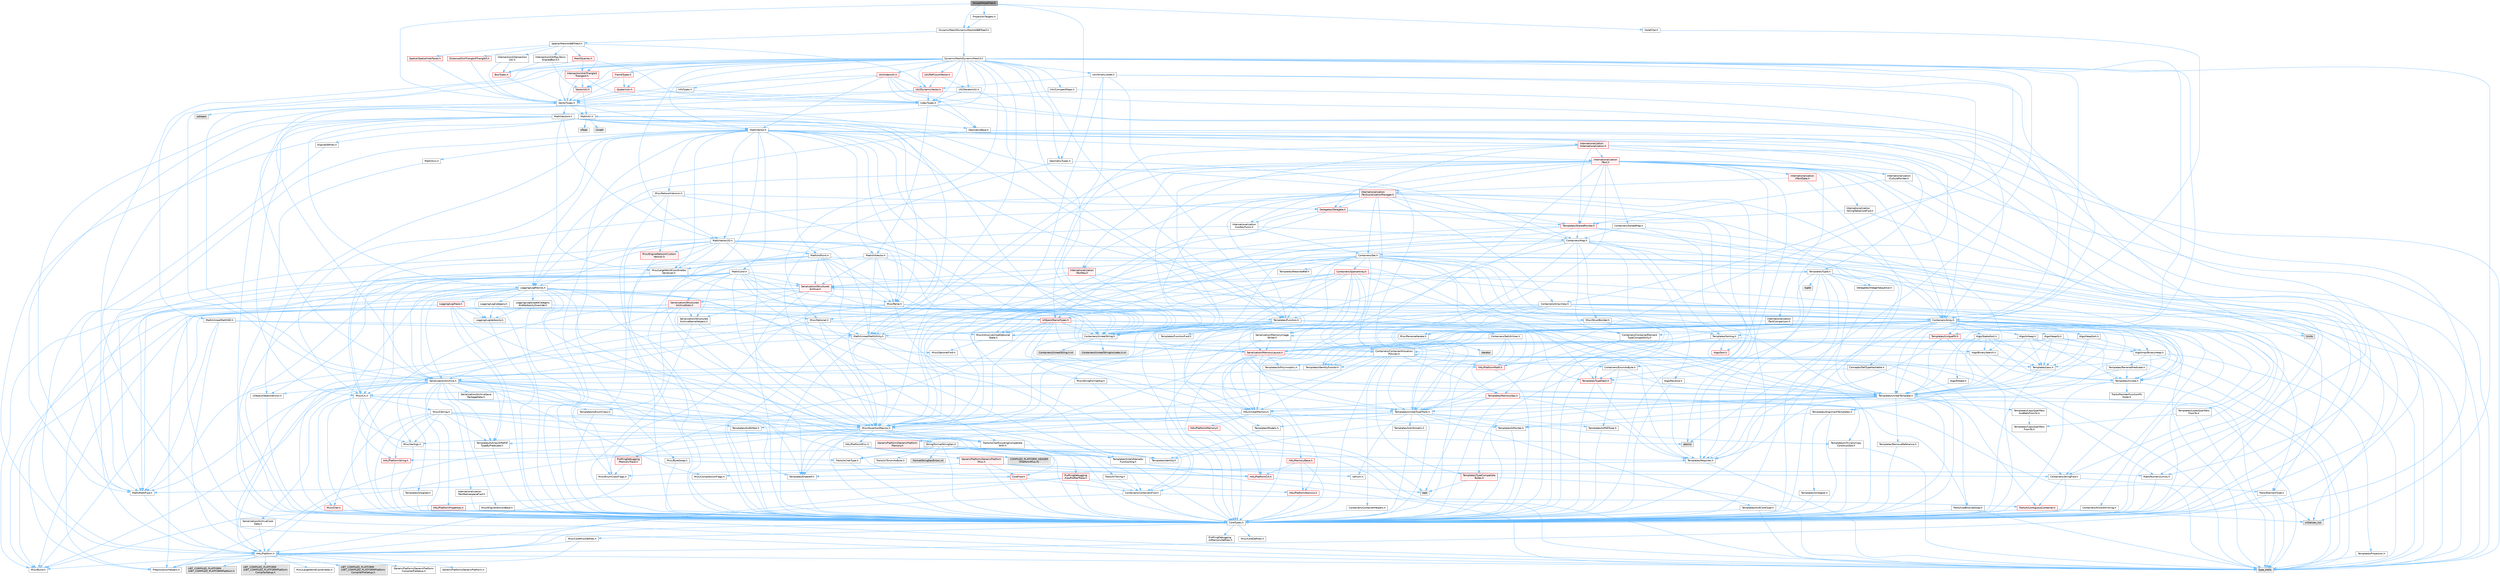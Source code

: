 digraph "SmoothHoleFiller.h"
{
 // INTERACTIVE_SVG=YES
 // LATEX_PDF_SIZE
  bgcolor="transparent";
  edge [fontname=Helvetica,fontsize=10,labelfontname=Helvetica,labelfontsize=10];
  node [fontname=Helvetica,fontsize=10,shape=box,height=0.2,width=0.4];
  Node1 [id="Node000001",label="SmoothHoleFiller.h",height=0.2,width=0.4,color="gray40", fillcolor="grey60", style="filled", fontcolor="black",tooltip=" "];
  Node1 -> Node2 [id="edge1_Node000001_Node000002",color="steelblue1",style="solid",tooltip=" "];
  Node2 [id="Node000002",label="HoleFiller.h",height=0.2,width=0.4,color="grey40", fillcolor="white", style="filled",URL="$dd/db8/HoleFiller_8h.html",tooltip=" "];
  Node2 -> Node3 [id="edge2_Node000002_Node000003",color="steelblue1",style="solid",tooltip=" "];
  Node3 [id="Node000003",label="Containers/Array.h",height=0.2,width=0.4,color="grey40", fillcolor="white", style="filled",URL="$df/dd0/Array_8h.html",tooltip=" "];
  Node3 -> Node4 [id="edge3_Node000003_Node000004",color="steelblue1",style="solid",tooltip=" "];
  Node4 [id="Node000004",label="CoreTypes.h",height=0.2,width=0.4,color="grey40", fillcolor="white", style="filled",URL="$dc/dec/CoreTypes_8h.html",tooltip=" "];
  Node4 -> Node5 [id="edge4_Node000004_Node000005",color="steelblue1",style="solid",tooltip=" "];
  Node5 [id="Node000005",label="HAL/Platform.h",height=0.2,width=0.4,color="grey40", fillcolor="white", style="filled",URL="$d9/dd0/Platform_8h.html",tooltip=" "];
  Node5 -> Node6 [id="edge5_Node000005_Node000006",color="steelblue1",style="solid",tooltip=" "];
  Node6 [id="Node000006",label="Misc/Build.h",height=0.2,width=0.4,color="grey40", fillcolor="white", style="filled",URL="$d3/dbb/Build_8h.html",tooltip=" "];
  Node5 -> Node7 [id="edge6_Node000005_Node000007",color="steelblue1",style="solid",tooltip=" "];
  Node7 [id="Node000007",label="Misc/LargeWorldCoordinates.h",height=0.2,width=0.4,color="grey40", fillcolor="white", style="filled",URL="$d2/dcb/LargeWorldCoordinates_8h.html",tooltip=" "];
  Node5 -> Node8 [id="edge7_Node000005_Node000008",color="steelblue1",style="solid",tooltip=" "];
  Node8 [id="Node000008",label="type_traits",height=0.2,width=0.4,color="grey60", fillcolor="#E0E0E0", style="filled",tooltip=" "];
  Node5 -> Node9 [id="edge8_Node000005_Node000009",color="steelblue1",style="solid",tooltip=" "];
  Node9 [id="Node000009",label="PreprocessorHelpers.h",height=0.2,width=0.4,color="grey40", fillcolor="white", style="filled",URL="$db/ddb/PreprocessorHelpers_8h.html",tooltip=" "];
  Node5 -> Node10 [id="edge9_Node000005_Node000010",color="steelblue1",style="solid",tooltip=" "];
  Node10 [id="Node000010",label="UBT_COMPILED_PLATFORM\l/UBT_COMPILED_PLATFORMPlatform\lCompilerPreSetup.h",height=0.2,width=0.4,color="grey60", fillcolor="#E0E0E0", style="filled",tooltip=" "];
  Node5 -> Node11 [id="edge10_Node000005_Node000011",color="steelblue1",style="solid",tooltip=" "];
  Node11 [id="Node000011",label="GenericPlatform/GenericPlatform\lCompilerPreSetup.h",height=0.2,width=0.4,color="grey40", fillcolor="white", style="filled",URL="$d9/dc8/GenericPlatformCompilerPreSetup_8h.html",tooltip=" "];
  Node5 -> Node12 [id="edge11_Node000005_Node000012",color="steelblue1",style="solid",tooltip=" "];
  Node12 [id="Node000012",label="GenericPlatform/GenericPlatform.h",height=0.2,width=0.4,color="grey40", fillcolor="white", style="filled",URL="$d6/d84/GenericPlatform_8h.html",tooltip=" "];
  Node5 -> Node13 [id="edge12_Node000005_Node000013",color="steelblue1",style="solid",tooltip=" "];
  Node13 [id="Node000013",label="UBT_COMPILED_PLATFORM\l/UBT_COMPILED_PLATFORMPlatform.h",height=0.2,width=0.4,color="grey60", fillcolor="#E0E0E0", style="filled",tooltip=" "];
  Node5 -> Node14 [id="edge13_Node000005_Node000014",color="steelblue1",style="solid",tooltip=" "];
  Node14 [id="Node000014",label="UBT_COMPILED_PLATFORM\l/UBT_COMPILED_PLATFORMPlatform\lCompilerSetup.h",height=0.2,width=0.4,color="grey60", fillcolor="#E0E0E0", style="filled",tooltip=" "];
  Node4 -> Node15 [id="edge14_Node000004_Node000015",color="steelblue1",style="solid",tooltip=" "];
  Node15 [id="Node000015",label="ProfilingDebugging\l/UMemoryDefines.h",height=0.2,width=0.4,color="grey40", fillcolor="white", style="filled",URL="$d2/da2/UMemoryDefines_8h.html",tooltip=" "];
  Node4 -> Node16 [id="edge15_Node000004_Node000016",color="steelblue1",style="solid",tooltip=" "];
  Node16 [id="Node000016",label="Misc/CoreMiscDefines.h",height=0.2,width=0.4,color="grey40", fillcolor="white", style="filled",URL="$da/d38/CoreMiscDefines_8h.html",tooltip=" "];
  Node16 -> Node5 [id="edge16_Node000016_Node000005",color="steelblue1",style="solid",tooltip=" "];
  Node16 -> Node9 [id="edge17_Node000016_Node000009",color="steelblue1",style="solid",tooltip=" "];
  Node4 -> Node17 [id="edge18_Node000004_Node000017",color="steelblue1",style="solid",tooltip=" "];
  Node17 [id="Node000017",label="Misc/CoreDefines.h",height=0.2,width=0.4,color="grey40", fillcolor="white", style="filled",URL="$d3/dd2/CoreDefines_8h.html",tooltip=" "];
  Node3 -> Node18 [id="edge19_Node000003_Node000018",color="steelblue1",style="solid",tooltip=" "];
  Node18 [id="Node000018",label="Misc/AssertionMacros.h",height=0.2,width=0.4,color="grey40", fillcolor="white", style="filled",URL="$d0/dfa/AssertionMacros_8h.html",tooltip=" "];
  Node18 -> Node4 [id="edge20_Node000018_Node000004",color="steelblue1",style="solid",tooltip=" "];
  Node18 -> Node5 [id="edge21_Node000018_Node000005",color="steelblue1",style="solid",tooltip=" "];
  Node18 -> Node19 [id="edge22_Node000018_Node000019",color="steelblue1",style="solid",tooltip=" "];
  Node19 [id="Node000019",label="HAL/PlatformMisc.h",height=0.2,width=0.4,color="grey40", fillcolor="white", style="filled",URL="$d0/df5/PlatformMisc_8h.html",tooltip=" "];
  Node19 -> Node4 [id="edge23_Node000019_Node000004",color="steelblue1",style="solid",tooltip=" "];
  Node19 -> Node20 [id="edge24_Node000019_Node000020",color="steelblue1",style="solid",tooltip=" "];
  Node20 [id="Node000020",label="GenericPlatform/GenericPlatform\lMisc.h",height=0.2,width=0.4,color="red", fillcolor="#FFF0F0", style="filled",URL="$db/d9a/GenericPlatformMisc_8h.html",tooltip=" "];
  Node20 -> Node21 [id="edge25_Node000020_Node000021",color="steelblue1",style="solid",tooltip=" "];
  Node21 [id="Node000021",label="Containers/StringFwd.h",height=0.2,width=0.4,color="grey40", fillcolor="white", style="filled",URL="$df/d37/StringFwd_8h.html",tooltip=" "];
  Node21 -> Node4 [id="edge26_Node000021_Node000004",color="steelblue1",style="solid",tooltip=" "];
  Node21 -> Node22 [id="edge27_Node000021_Node000022",color="steelblue1",style="solid",tooltip=" "];
  Node22 [id="Node000022",label="Traits/ElementType.h",height=0.2,width=0.4,color="grey40", fillcolor="white", style="filled",URL="$d5/d4f/ElementType_8h.html",tooltip=" "];
  Node22 -> Node5 [id="edge28_Node000022_Node000005",color="steelblue1",style="solid",tooltip=" "];
  Node22 -> Node23 [id="edge29_Node000022_Node000023",color="steelblue1",style="solid",tooltip=" "];
  Node23 [id="Node000023",label="initializer_list",height=0.2,width=0.4,color="grey60", fillcolor="#E0E0E0", style="filled",tooltip=" "];
  Node22 -> Node8 [id="edge30_Node000022_Node000008",color="steelblue1",style="solid",tooltip=" "];
  Node21 -> Node24 [id="edge31_Node000021_Node000024",color="steelblue1",style="solid",tooltip=" "];
  Node24 [id="Node000024",label="Traits/IsContiguousContainer.h",height=0.2,width=0.4,color="red", fillcolor="#FFF0F0", style="filled",URL="$d5/d3c/IsContiguousContainer_8h.html",tooltip=" "];
  Node24 -> Node4 [id="edge32_Node000024_Node000004",color="steelblue1",style="solid",tooltip=" "];
  Node24 -> Node23 [id="edge33_Node000024_Node000023",color="steelblue1",style="solid",tooltip=" "];
  Node20 -> Node26 [id="edge34_Node000020_Node000026",color="steelblue1",style="solid",tooltip=" "];
  Node26 [id="Node000026",label="CoreFwd.h",height=0.2,width=0.4,color="red", fillcolor="#FFF0F0", style="filled",URL="$d1/d1e/CoreFwd_8h.html",tooltip=" "];
  Node26 -> Node4 [id="edge35_Node000026_Node000004",color="steelblue1",style="solid",tooltip=" "];
  Node26 -> Node27 [id="edge36_Node000026_Node000027",color="steelblue1",style="solid",tooltip=" "];
  Node27 [id="Node000027",label="Containers/ContainersFwd.h",height=0.2,width=0.4,color="grey40", fillcolor="white", style="filled",URL="$d4/d0a/ContainersFwd_8h.html",tooltip=" "];
  Node27 -> Node5 [id="edge37_Node000027_Node000005",color="steelblue1",style="solid",tooltip=" "];
  Node27 -> Node4 [id="edge38_Node000027_Node000004",color="steelblue1",style="solid",tooltip=" "];
  Node27 -> Node24 [id="edge39_Node000027_Node000024",color="steelblue1",style="solid",tooltip=" "];
  Node26 -> Node28 [id="edge40_Node000026_Node000028",color="steelblue1",style="solid",tooltip=" "];
  Node28 [id="Node000028",label="Math/MathFwd.h",height=0.2,width=0.4,color="grey40", fillcolor="white", style="filled",URL="$d2/d10/MathFwd_8h.html",tooltip=" "];
  Node28 -> Node5 [id="edge41_Node000028_Node000005",color="steelblue1",style="solid",tooltip=" "];
  Node20 -> Node4 [id="edge42_Node000020_Node000004",color="steelblue1",style="solid",tooltip=" "];
  Node20 -> Node31 [id="edge43_Node000020_Node000031",color="steelblue1",style="solid",tooltip=" "];
  Node31 [id="Node000031",label="HAL/PlatformCrt.h",height=0.2,width=0.4,color="red", fillcolor="#FFF0F0", style="filled",URL="$d8/d75/PlatformCrt_8h.html",tooltip=" "];
  Node31 -> Node32 [id="edge44_Node000031_Node000032",color="steelblue1",style="solid",tooltip=" "];
  Node32 [id="Node000032",label="new",height=0.2,width=0.4,color="grey60", fillcolor="#E0E0E0", style="filled",tooltip=" "];
  Node20 -> Node41 [id="edge45_Node000020_Node000041",color="steelblue1",style="solid",tooltip=" "];
  Node41 [id="Node000041",label="Math/NumericLimits.h",height=0.2,width=0.4,color="grey40", fillcolor="white", style="filled",URL="$df/d1b/NumericLimits_8h.html",tooltip=" "];
  Node41 -> Node4 [id="edge46_Node000041_Node000004",color="steelblue1",style="solid",tooltip=" "];
  Node20 -> Node42 [id="edge47_Node000020_Node000042",color="steelblue1",style="solid",tooltip=" "];
  Node42 [id="Node000042",label="Misc/CompressionFlags.h",height=0.2,width=0.4,color="grey40", fillcolor="white", style="filled",URL="$d9/d76/CompressionFlags_8h.html",tooltip=" "];
  Node20 -> Node43 [id="edge48_Node000020_Node000043",color="steelblue1",style="solid",tooltip=" "];
  Node43 [id="Node000043",label="Misc/EnumClassFlags.h",height=0.2,width=0.4,color="grey40", fillcolor="white", style="filled",URL="$d8/de7/EnumClassFlags_8h.html",tooltip=" "];
  Node19 -> Node46 [id="edge49_Node000019_Node000046",color="steelblue1",style="solid",tooltip=" "];
  Node46 [id="Node000046",label="COMPILED_PLATFORM_HEADER\l(PlatformMisc.h)",height=0.2,width=0.4,color="grey60", fillcolor="#E0E0E0", style="filled",tooltip=" "];
  Node19 -> Node47 [id="edge50_Node000019_Node000047",color="steelblue1",style="solid",tooltip=" "];
  Node47 [id="Node000047",label="ProfilingDebugging\l/CpuProfilerTrace.h",height=0.2,width=0.4,color="red", fillcolor="#FFF0F0", style="filled",URL="$da/dcb/CpuProfilerTrace_8h.html",tooltip=" "];
  Node47 -> Node4 [id="edge51_Node000047_Node000004",color="steelblue1",style="solid",tooltip=" "];
  Node47 -> Node27 [id="edge52_Node000047_Node000027",color="steelblue1",style="solid",tooltip=" "];
  Node47 -> Node48 [id="edge53_Node000047_Node000048",color="steelblue1",style="solid",tooltip=" "];
  Node48 [id="Node000048",label="HAL/PlatformAtomics.h",height=0.2,width=0.4,color="red", fillcolor="#FFF0F0", style="filled",URL="$d3/d36/PlatformAtomics_8h.html",tooltip=" "];
  Node48 -> Node4 [id="edge54_Node000048_Node000004",color="steelblue1",style="solid",tooltip=" "];
  Node47 -> Node9 [id="edge55_Node000047_Node000009",color="steelblue1",style="solid",tooltip=" "];
  Node47 -> Node6 [id="edge56_Node000047_Node000006",color="steelblue1",style="solid",tooltip=" "];
  Node18 -> Node9 [id="edge57_Node000018_Node000009",color="steelblue1",style="solid",tooltip=" "];
  Node18 -> Node55 [id="edge58_Node000018_Node000055",color="steelblue1",style="solid",tooltip=" "];
  Node55 [id="Node000055",label="Templates/EnableIf.h",height=0.2,width=0.4,color="grey40", fillcolor="white", style="filled",URL="$d7/d60/EnableIf_8h.html",tooltip=" "];
  Node55 -> Node4 [id="edge59_Node000055_Node000004",color="steelblue1",style="solid",tooltip=" "];
  Node18 -> Node56 [id="edge60_Node000018_Node000056",color="steelblue1",style="solid",tooltip=" "];
  Node56 [id="Node000056",label="Templates/IsArrayOrRefOf\lTypeByPredicate.h",height=0.2,width=0.4,color="grey40", fillcolor="white", style="filled",URL="$d6/da1/IsArrayOrRefOfTypeByPredicate_8h.html",tooltip=" "];
  Node56 -> Node4 [id="edge61_Node000056_Node000004",color="steelblue1",style="solid",tooltip=" "];
  Node18 -> Node57 [id="edge62_Node000018_Node000057",color="steelblue1",style="solid",tooltip=" "];
  Node57 [id="Node000057",label="Templates/IsValidVariadic\lFunctionArg.h",height=0.2,width=0.4,color="grey40", fillcolor="white", style="filled",URL="$d0/dc8/IsValidVariadicFunctionArg_8h.html",tooltip=" "];
  Node57 -> Node4 [id="edge63_Node000057_Node000004",color="steelblue1",style="solid",tooltip=" "];
  Node57 -> Node58 [id="edge64_Node000057_Node000058",color="steelblue1",style="solid",tooltip=" "];
  Node58 [id="Node000058",label="IsEnum.h",height=0.2,width=0.4,color="grey40", fillcolor="white", style="filled",URL="$d4/de5/IsEnum_8h.html",tooltip=" "];
  Node57 -> Node8 [id="edge65_Node000057_Node000008",color="steelblue1",style="solid",tooltip=" "];
  Node18 -> Node59 [id="edge66_Node000018_Node000059",color="steelblue1",style="solid",tooltip=" "];
  Node59 [id="Node000059",label="Traits/IsCharEncodingCompatible\lWith.h",height=0.2,width=0.4,color="grey40", fillcolor="white", style="filled",URL="$df/dd1/IsCharEncodingCompatibleWith_8h.html",tooltip=" "];
  Node59 -> Node8 [id="edge67_Node000059_Node000008",color="steelblue1",style="solid",tooltip=" "];
  Node59 -> Node60 [id="edge68_Node000059_Node000060",color="steelblue1",style="solid",tooltip=" "];
  Node60 [id="Node000060",label="Traits/IsCharType.h",height=0.2,width=0.4,color="grey40", fillcolor="white", style="filled",URL="$db/d51/IsCharType_8h.html",tooltip=" "];
  Node60 -> Node4 [id="edge69_Node000060_Node000004",color="steelblue1",style="solid",tooltip=" "];
  Node18 -> Node61 [id="edge70_Node000018_Node000061",color="steelblue1",style="solid",tooltip=" "];
  Node61 [id="Node000061",label="Misc/VarArgs.h",height=0.2,width=0.4,color="grey40", fillcolor="white", style="filled",URL="$d5/d6f/VarArgs_8h.html",tooltip=" "];
  Node61 -> Node4 [id="edge71_Node000061_Node000004",color="steelblue1",style="solid",tooltip=" "];
  Node18 -> Node62 [id="edge72_Node000018_Node000062",color="steelblue1",style="solid",tooltip=" "];
  Node62 [id="Node000062",label="String/FormatStringSan.h",height=0.2,width=0.4,color="grey40", fillcolor="white", style="filled",URL="$d3/d8b/FormatStringSan_8h.html",tooltip=" "];
  Node62 -> Node8 [id="edge73_Node000062_Node000008",color="steelblue1",style="solid",tooltip=" "];
  Node62 -> Node4 [id="edge74_Node000062_Node000004",color="steelblue1",style="solid",tooltip=" "];
  Node62 -> Node63 [id="edge75_Node000062_Node000063",color="steelblue1",style="solid",tooltip=" "];
  Node63 [id="Node000063",label="Templates/Requires.h",height=0.2,width=0.4,color="grey40", fillcolor="white", style="filled",URL="$dc/d96/Requires_8h.html",tooltip=" "];
  Node63 -> Node55 [id="edge76_Node000063_Node000055",color="steelblue1",style="solid",tooltip=" "];
  Node63 -> Node8 [id="edge77_Node000063_Node000008",color="steelblue1",style="solid",tooltip=" "];
  Node62 -> Node64 [id="edge78_Node000062_Node000064",color="steelblue1",style="solid",tooltip=" "];
  Node64 [id="Node000064",label="Templates/Identity.h",height=0.2,width=0.4,color="grey40", fillcolor="white", style="filled",URL="$d0/dd5/Identity_8h.html",tooltip=" "];
  Node62 -> Node57 [id="edge79_Node000062_Node000057",color="steelblue1",style="solid",tooltip=" "];
  Node62 -> Node60 [id="edge80_Node000062_Node000060",color="steelblue1",style="solid",tooltip=" "];
  Node62 -> Node65 [id="edge81_Node000062_Node000065",color="steelblue1",style="solid",tooltip=" "];
  Node65 [id="Node000065",label="Traits/IsTEnumAsByte.h",height=0.2,width=0.4,color="grey40", fillcolor="white", style="filled",URL="$d1/de6/IsTEnumAsByte_8h.html",tooltip=" "];
  Node62 -> Node66 [id="edge82_Node000062_Node000066",color="steelblue1",style="solid",tooltip=" "];
  Node66 [id="Node000066",label="Traits/IsTString.h",height=0.2,width=0.4,color="grey40", fillcolor="white", style="filled",URL="$d0/df8/IsTString_8h.html",tooltip=" "];
  Node66 -> Node27 [id="edge83_Node000066_Node000027",color="steelblue1",style="solid",tooltip=" "];
  Node62 -> Node27 [id="edge84_Node000062_Node000027",color="steelblue1",style="solid",tooltip=" "];
  Node62 -> Node67 [id="edge85_Node000062_Node000067",color="steelblue1",style="solid",tooltip=" "];
  Node67 [id="Node000067",label="FormatStringSanErrors.inl",height=0.2,width=0.4,color="grey60", fillcolor="#E0E0E0", style="filled",tooltip=" "];
  Node18 -> Node68 [id="edge86_Node000018_Node000068",color="steelblue1",style="solid",tooltip=" "];
  Node68 [id="Node000068",label="atomic",height=0.2,width=0.4,color="grey60", fillcolor="#E0E0E0", style="filled",tooltip=" "];
  Node3 -> Node69 [id="edge87_Node000003_Node000069",color="steelblue1",style="solid",tooltip=" "];
  Node69 [id="Node000069",label="Misc/IntrusiveUnsetOptional\lState.h",height=0.2,width=0.4,color="grey40", fillcolor="white", style="filled",URL="$d2/d0a/IntrusiveUnsetOptionalState_8h.html",tooltip=" "];
  Node69 -> Node70 [id="edge88_Node000069_Node000070",color="steelblue1",style="solid",tooltip=" "];
  Node70 [id="Node000070",label="Misc/OptionalFwd.h",height=0.2,width=0.4,color="grey40", fillcolor="white", style="filled",URL="$dc/d50/OptionalFwd_8h.html",tooltip=" "];
  Node3 -> Node71 [id="edge89_Node000003_Node000071",color="steelblue1",style="solid",tooltip=" "];
  Node71 [id="Node000071",label="Misc/ReverseIterate.h",height=0.2,width=0.4,color="grey40", fillcolor="white", style="filled",URL="$db/de3/ReverseIterate_8h.html",tooltip=" "];
  Node71 -> Node5 [id="edge90_Node000071_Node000005",color="steelblue1",style="solid",tooltip=" "];
  Node71 -> Node72 [id="edge91_Node000071_Node000072",color="steelblue1",style="solid",tooltip=" "];
  Node72 [id="Node000072",label="iterator",height=0.2,width=0.4,color="grey60", fillcolor="#E0E0E0", style="filled",tooltip=" "];
  Node3 -> Node73 [id="edge92_Node000003_Node000073",color="steelblue1",style="solid",tooltip=" "];
  Node73 [id="Node000073",label="HAL/UnrealMemory.h",height=0.2,width=0.4,color="grey40", fillcolor="white", style="filled",URL="$d9/d96/UnrealMemory_8h.html",tooltip=" "];
  Node73 -> Node4 [id="edge93_Node000073_Node000004",color="steelblue1",style="solid",tooltip=" "];
  Node73 -> Node74 [id="edge94_Node000073_Node000074",color="steelblue1",style="solid",tooltip=" "];
  Node74 [id="Node000074",label="GenericPlatform/GenericPlatform\lMemory.h",height=0.2,width=0.4,color="red", fillcolor="#FFF0F0", style="filled",URL="$dd/d22/GenericPlatformMemory_8h.html",tooltip=" "];
  Node74 -> Node26 [id="edge95_Node000074_Node000026",color="steelblue1",style="solid",tooltip=" "];
  Node74 -> Node4 [id="edge96_Node000074_Node000004",color="steelblue1",style="solid",tooltip=" "];
  Node74 -> Node75 [id="edge97_Node000074_Node000075",color="steelblue1",style="solid",tooltip=" "];
  Node75 [id="Node000075",label="HAL/PlatformString.h",height=0.2,width=0.4,color="red", fillcolor="#FFF0F0", style="filled",URL="$db/db5/PlatformString_8h.html",tooltip=" "];
  Node75 -> Node4 [id="edge98_Node000075_Node000004",color="steelblue1",style="solid",tooltip=" "];
  Node73 -> Node77 [id="edge99_Node000073_Node000077",color="steelblue1",style="solid",tooltip=" "];
  Node77 [id="Node000077",label="HAL/MemoryBase.h",height=0.2,width=0.4,color="red", fillcolor="#FFF0F0", style="filled",URL="$d6/d9f/MemoryBase_8h.html",tooltip=" "];
  Node77 -> Node4 [id="edge100_Node000077_Node000004",color="steelblue1",style="solid",tooltip=" "];
  Node77 -> Node48 [id="edge101_Node000077_Node000048",color="steelblue1",style="solid",tooltip=" "];
  Node77 -> Node31 [id="edge102_Node000077_Node000031",color="steelblue1",style="solid",tooltip=" "];
  Node73 -> Node90 [id="edge103_Node000073_Node000090",color="steelblue1",style="solid",tooltip=" "];
  Node90 [id="Node000090",label="HAL/PlatformMemory.h",height=0.2,width=0.4,color="red", fillcolor="#FFF0F0", style="filled",URL="$de/d68/PlatformMemory_8h.html",tooltip=" "];
  Node90 -> Node4 [id="edge104_Node000090_Node000004",color="steelblue1",style="solid",tooltip=" "];
  Node90 -> Node74 [id="edge105_Node000090_Node000074",color="steelblue1",style="solid",tooltip=" "];
  Node73 -> Node92 [id="edge106_Node000073_Node000092",color="steelblue1",style="solid",tooltip=" "];
  Node92 [id="Node000092",label="ProfilingDebugging\l/MemoryTrace.h",height=0.2,width=0.4,color="red", fillcolor="#FFF0F0", style="filled",URL="$da/dd7/MemoryTrace_8h.html",tooltip=" "];
  Node92 -> Node5 [id="edge107_Node000092_Node000005",color="steelblue1",style="solid",tooltip=" "];
  Node92 -> Node43 [id="edge108_Node000092_Node000043",color="steelblue1",style="solid",tooltip=" "];
  Node73 -> Node93 [id="edge109_Node000073_Node000093",color="steelblue1",style="solid",tooltip=" "];
  Node93 [id="Node000093",label="Templates/IsPointer.h",height=0.2,width=0.4,color="grey40", fillcolor="white", style="filled",URL="$d7/d05/IsPointer_8h.html",tooltip=" "];
  Node93 -> Node4 [id="edge110_Node000093_Node000004",color="steelblue1",style="solid",tooltip=" "];
  Node3 -> Node94 [id="edge111_Node000003_Node000094",color="steelblue1",style="solid",tooltip=" "];
  Node94 [id="Node000094",label="Templates/UnrealTypeTraits.h",height=0.2,width=0.4,color="grey40", fillcolor="white", style="filled",URL="$d2/d2d/UnrealTypeTraits_8h.html",tooltip=" "];
  Node94 -> Node4 [id="edge112_Node000094_Node000004",color="steelblue1",style="solid",tooltip=" "];
  Node94 -> Node93 [id="edge113_Node000094_Node000093",color="steelblue1",style="solid",tooltip=" "];
  Node94 -> Node18 [id="edge114_Node000094_Node000018",color="steelblue1",style="solid",tooltip=" "];
  Node94 -> Node86 [id="edge115_Node000094_Node000086",color="steelblue1",style="solid",tooltip=" "];
  Node86 [id="Node000086",label="Templates/AndOrNot.h",height=0.2,width=0.4,color="grey40", fillcolor="white", style="filled",URL="$db/d0a/AndOrNot_8h.html",tooltip=" "];
  Node86 -> Node4 [id="edge116_Node000086_Node000004",color="steelblue1",style="solid",tooltip=" "];
  Node94 -> Node55 [id="edge117_Node000094_Node000055",color="steelblue1",style="solid",tooltip=" "];
  Node94 -> Node95 [id="edge118_Node000094_Node000095",color="steelblue1",style="solid",tooltip=" "];
  Node95 [id="Node000095",label="Templates/IsArithmetic.h",height=0.2,width=0.4,color="grey40", fillcolor="white", style="filled",URL="$d2/d5d/IsArithmetic_8h.html",tooltip=" "];
  Node95 -> Node4 [id="edge119_Node000095_Node000004",color="steelblue1",style="solid",tooltip=" "];
  Node94 -> Node58 [id="edge120_Node000094_Node000058",color="steelblue1",style="solid",tooltip=" "];
  Node94 -> Node96 [id="edge121_Node000094_Node000096",color="steelblue1",style="solid",tooltip=" "];
  Node96 [id="Node000096",label="Templates/Models.h",height=0.2,width=0.4,color="grey40", fillcolor="white", style="filled",URL="$d3/d0c/Models_8h.html",tooltip=" "];
  Node96 -> Node64 [id="edge122_Node000096_Node000064",color="steelblue1",style="solid",tooltip=" "];
  Node94 -> Node97 [id="edge123_Node000094_Node000097",color="steelblue1",style="solid",tooltip=" "];
  Node97 [id="Node000097",label="Templates/IsPODType.h",height=0.2,width=0.4,color="grey40", fillcolor="white", style="filled",URL="$d7/db1/IsPODType_8h.html",tooltip=" "];
  Node97 -> Node4 [id="edge124_Node000097_Node000004",color="steelblue1",style="solid",tooltip=" "];
  Node94 -> Node98 [id="edge125_Node000094_Node000098",color="steelblue1",style="solid",tooltip=" "];
  Node98 [id="Node000098",label="Templates/IsUECoreType.h",height=0.2,width=0.4,color="grey40", fillcolor="white", style="filled",URL="$d1/db8/IsUECoreType_8h.html",tooltip=" "];
  Node98 -> Node4 [id="edge126_Node000098_Node000004",color="steelblue1",style="solid",tooltip=" "];
  Node98 -> Node8 [id="edge127_Node000098_Node000008",color="steelblue1",style="solid",tooltip=" "];
  Node94 -> Node87 [id="edge128_Node000094_Node000087",color="steelblue1",style="solid",tooltip=" "];
  Node87 [id="Node000087",label="Templates/IsTriviallyCopy\lConstructible.h",height=0.2,width=0.4,color="grey40", fillcolor="white", style="filled",URL="$d3/d78/IsTriviallyCopyConstructible_8h.html",tooltip=" "];
  Node87 -> Node4 [id="edge129_Node000087_Node000004",color="steelblue1",style="solid",tooltip=" "];
  Node87 -> Node8 [id="edge130_Node000087_Node000008",color="steelblue1",style="solid",tooltip=" "];
  Node3 -> Node99 [id="edge131_Node000003_Node000099",color="steelblue1",style="solid",tooltip=" "];
  Node99 [id="Node000099",label="Templates/UnrealTemplate.h",height=0.2,width=0.4,color="grey40", fillcolor="white", style="filled",URL="$d4/d24/UnrealTemplate_8h.html",tooltip=" "];
  Node99 -> Node4 [id="edge132_Node000099_Node000004",color="steelblue1",style="solid",tooltip=" "];
  Node99 -> Node93 [id="edge133_Node000099_Node000093",color="steelblue1",style="solid",tooltip=" "];
  Node99 -> Node73 [id="edge134_Node000099_Node000073",color="steelblue1",style="solid",tooltip=" "];
  Node99 -> Node100 [id="edge135_Node000099_Node000100",color="steelblue1",style="solid",tooltip=" "];
  Node100 [id="Node000100",label="Templates/CopyQualifiers\lAndRefsFromTo.h",height=0.2,width=0.4,color="grey40", fillcolor="white", style="filled",URL="$d3/db3/CopyQualifiersAndRefsFromTo_8h.html",tooltip=" "];
  Node100 -> Node101 [id="edge136_Node000100_Node000101",color="steelblue1",style="solid",tooltip=" "];
  Node101 [id="Node000101",label="Templates/CopyQualifiers\lFromTo.h",height=0.2,width=0.4,color="grey40", fillcolor="white", style="filled",URL="$d5/db4/CopyQualifiersFromTo_8h.html",tooltip=" "];
  Node99 -> Node94 [id="edge137_Node000099_Node000094",color="steelblue1",style="solid",tooltip=" "];
  Node99 -> Node102 [id="edge138_Node000099_Node000102",color="steelblue1",style="solid",tooltip=" "];
  Node102 [id="Node000102",label="Templates/RemoveReference.h",height=0.2,width=0.4,color="grey40", fillcolor="white", style="filled",URL="$da/dbe/RemoveReference_8h.html",tooltip=" "];
  Node102 -> Node4 [id="edge139_Node000102_Node000004",color="steelblue1",style="solid",tooltip=" "];
  Node99 -> Node63 [id="edge140_Node000099_Node000063",color="steelblue1",style="solid",tooltip=" "];
  Node99 -> Node103 [id="edge141_Node000099_Node000103",color="steelblue1",style="solid",tooltip=" "];
  Node103 [id="Node000103",label="Templates/TypeCompatible\lBytes.h",height=0.2,width=0.4,color="red", fillcolor="#FFF0F0", style="filled",URL="$df/d0a/TypeCompatibleBytes_8h.html",tooltip=" "];
  Node103 -> Node4 [id="edge142_Node000103_Node000004",color="steelblue1",style="solid",tooltip=" "];
  Node103 -> Node32 [id="edge143_Node000103_Node000032",color="steelblue1",style="solid",tooltip=" "];
  Node103 -> Node8 [id="edge144_Node000103_Node000008",color="steelblue1",style="solid",tooltip=" "];
  Node99 -> Node64 [id="edge145_Node000099_Node000064",color="steelblue1",style="solid",tooltip=" "];
  Node99 -> Node24 [id="edge146_Node000099_Node000024",color="steelblue1",style="solid",tooltip=" "];
  Node99 -> Node104 [id="edge147_Node000099_Node000104",color="steelblue1",style="solid",tooltip=" "];
  Node104 [id="Node000104",label="Traits/UseBitwiseSwap.h",height=0.2,width=0.4,color="grey40", fillcolor="white", style="filled",URL="$db/df3/UseBitwiseSwap_8h.html",tooltip=" "];
  Node104 -> Node4 [id="edge148_Node000104_Node000004",color="steelblue1",style="solid",tooltip=" "];
  Node104 -> Node8 [id="edge149_Node000104_Node000008",color="steelblue1",style="solid",tooltip=" "];
  Node99 -> Node8 [id="edge150_Node000099_Node000008",color="steelblue1",style="solid",tooltip=" "];
  Node3 -> Node105 [id="edge151_Node000003_Node000105",color="steelblue1",style="solid",tooltip=" "];
  Node105 [id="Node000105",label="Containers/AllowShrinking.h",height=0.2,width=0.4,color="grey40", fillcolor="white", style="filled",URL="$d7/d1a/AllowShrinking_8h.html",tooltip=" "];
  Node105 -> Node4 [id="edge152_Node000105_Node000004",color="steelblue1",style="solid",tooltip=" "];
  Node3 -> Node106 [id="edge153_Node000003_Node000106",color="steelblue1",style="solid",tooltip=" "];
  Node106 [id="Node000106",label="Containers/ContainerAllocation\lPolicies.h",height=0.2,width=0.4,color="grey40", fillcolor="white", style="filled",URL="$d7/dff/ContainerAllocationPolicies_8h.html",tooltip=" "];
  Node106 -> Node4 [id="edge154_Node000106_Node000004",color="steelblue1",style="solid",tooltip=" "];
  Node106 -> Node107 [id="edge155_Node000106_Node000107",color="steelblue1",style="solid",tooltip=" "];
  Node107 [id="Node000107",label="Containers/ContainerHelpers.h",height=0.2,width=0.4,color="grey40", fillcolor="white", style="filled",URL="$d7/d33/ContainerHelpers_8h.html",tooltip=" "];
  Node107 -> Node4 [id="edge156_Node000107_Node000004",color="steelblue1",style="solid",tooltip=" "];
  Node106 -> Node106 [id="edge157_Node000106_Node000106",color="steelblue1",style="solid",tooltip=" "];
  Node106 -> Node108 [id="edge158_Node000106_Node000108",color="steelblue1",style="solid",tooltip=" "];
  Node108 [id="Node000108",label="HAL/PlatformMath.h",height=0.2,width=0.4,color="red", fillcolor="#FFF0F0", style="filled",URL="$dc/d53/PlatformMath_8h.html",tooltip=" "];
  Node108 -> Node4 [id="edge159_Node000108_Node000004",color="steelblue1",style="solid",tooltip=" "];
  Node106 -> Node73 [id="edge160_Node000106_Node000073",color="steelblue1",style="solid",tooltip=" "];
  Node106 -> Node41 [id="edge161_Node000106_Node000041",color="steelblue1",style="solid",tooltip=" "];
  Node106 -> Node18 [id="edge162_Node000106_Node000018",color="steelblue1",style="solid",tooltip=" "];
  Node106 -> Node116 [id="edge163_Node000106_Node000116",color="steelblue1",style="solid",tooltip=" "];
  Node116 [id="Node000116",label="Templates/IsPolymorphic.h",height=0.2,width=0.4,color="grey40", fillcolor="white", style="filled",URL="$dc/d20/IsPolymorphic_8h.html",tooltip=" "];
  Node106 -> Node117 [id="edge164_Node000106_Node000117",color="steelblue1",style="solid",tooltip=" "];
  Node117 [id="Node000117",label="Templates/MemoryOps.h",height=0.2,width=0.4,color="red", fillcolor="#FFF0F0", style="filled",URL="$db/dea/MemoryOps_8h.html",tooltip=" "];
  Node117 -> Node4 [id="edge165_Node000117_Node000004",color="steelblue1",style="solid",tooltip=" "];
  Node117 -> Node73 [id="edge166_Node000117_Node000073",color="steelblue1",style="solid",tooltip=" "];
  Node117 -> Node87 [id="edge167_Node000117_Node000087",color="steelblue1",style="solid",tooltip=" "];
  Node117 -> Node63 [id="edge168_Node000117_Node000063",color="steelblue1",style="solid",tooltip=" "];
  Node117 -> Node94 [id="edge169_Node000117_Node000094",color="steelblue1",style="solid",tooltip=" "];
  Node117 -> Node104 [id="edge170_Node000117_Node000104",color="steelblue1",style="solid",tooltip=" "];
  Node117 -> Node32 [id="edge171_Node000117_Node000032",color="steelblue1",style="solid",tooltip=" "];
  Node117 -> Node8 [id="edge172_Node000117_Node000008",color="steelblue1",style="solid",tooltip=" "];
  Node106 -> Node103 [id="edge173_Node000106_Node000103",color="steelblue1",style="solid",tooltip=" "];
  Node106 -> Node8 [id="edge174_Node000106_Node000008",color="steelblue1",style="solid",tooltip=" "];
  Node3 -> Node118 [id="edge175_Node000003_Node000118",color="steelblue1",style="solid",tooltip=" "];
  Node118 [id="Node000118",label="Containers/ContainerElement\lTypeCompatibility.h",height=0.2,width=0.4,color="grey40", fillcolor="white", style="filled",URL="$df/ddf/ContainerElementTypeCompatibility_8h.html",tooltip=" "];
  Node118 -> Node4 [id="edge176_Node000118_Node000004",color="steelblue1",style="solid",tooltip=" "];
  Node118 -> Node94 [id="edge177_Node000118_Node000094",color="steelblue1",style="solid",tooltip=" "];
  Node3 -> Node119 [id="edge178_Node000003_Node000119",color="steelblue1",style="solid",tooltip=" "];
  Node119 [id="Node000119",label="Serialization/Archive.h",height=0.2,width=0.4,color="grey40", fillcolor="white", style="filled",URL="$d7/d3b/Archive_8h.html",tooltip=" "];
  Node119 -> Node26 [id="edge179_Node000119_Node000026",color="steelblue1",style="solid",tooltip=" "];
  Node119 -> Node4 [id="edge180_Node000119_Node000004",color="steelblue1",style="solid",tooltip=" "];
  Node119 -> Node120 [id="edge181_Node000119_Node000120",color="steelblue1",style="solid",tooltip=" "];
  Node120 [id="Node000120",label="HAL/PlatformProperties.h",height=0.2,width=0.4,color="red", fillcolor="#FFF0F0", style="filled",URL="$d9/db0/PlatformProperties_8h.html",tooltip=" "];
  Node120 -> Node4 [id="edge182_Node000120_Node000004",color="steelblue1",style="solid",tooltip=" "];
  Node119 -> Node123 [id="edge183_Node000119_Node000123",color="steelblue1",style="solid",tooltip=" "];
  Node123 [id="Node000123",label="Internationalization\l/TextNamespaceFwd.h",height=0.2,width=0.4,color="grey40", fillcolor="white", style="filled",URL="$d8/d97/TextNamespaceFwd_8h.html",tooltip=" "];
  Node123 -> Node4 [id="edge184_Node000123_Node000004",color="steelblue1",style="solid",tooltip=" "];
  Node119 -> Node28 [id="edge185_Node000119_Node000028",color="steelblue1",style="solid",tooltip=" "];
  Node119 -> Node18 [id="edge186_Node000119_Node000018",color="steelblue1",style="solid",tooltip=" "];
  Node119 -> Node6 [id="edge187_Node000119_Node000006",color="steelblue1",style="solid",tooltip=" "];
  Node119 -> Node42 [id="edge188_Node000119_Node000042",color="steelblue1",style="solid",tooltip=" "];
  Node119 -> Node124 [id="edge189_Node000119_Node000124",color="steelblue1",style="solid",tooltip=" "];
  Node124 [id="Node000124",label="Misc/EngineVersionBase.h",height=0.2,width=0.4,color="grey40", fillcolor="white", style="filled",URL="$d5/d2b/EngineVersionBase_8h.html",tooltip=" "];
  Node124 -> Node4 [id="edge190_Node000124_Node000004",color="steelblue1",style="solid",tooltip=" "];
  Node119 -> Node61 [id="edge191_Node000119_Node000061",color="steelblue1",style="solid",tooltip=" "];
  Node119 -> Node125 [id="edge192_Node000119_Node000125",color="steelblue1",style="solid",tooltip=" "];
  Node125 [id="Node000125",label="Serialization/ArchiveCook\lData.h",height=0.2,width=0.4,color="grey40", fillcolor="white", style="filled",URL="$dc/db6/ArchiveCookData_8h.html",tooltip=" "];
  Node125 -> Node5 [id="edge193_Node000125_Node000005",color="steelblue1",style="solid",tooltip=" "];
  Node119 -> Node126 [id="edge194_Node000119_Node000126",color="steelblue1",style="solid",tooltip=" "];
  Node126 [id="Node000126",label="Serialization/ArchiveSave\lPackageData.h",height=0.2,width=0.4,color="grey40", fillcolor="white", style="filled",URL="$d1/d37/ArchiveSavePackageData_8h.html",tooltip=" "];
  Node119 -> Node55 [id="edge195_Node000119_Node000055",color="steelblue1",style="solid",tooltip=" "];
  Node119 -> Node56 [id="edge196_Node000119_Node000056",color="steelblue1",style="solid",tooltip=" "];
  Node119 -> Node127 [id="edge197_Node000119_Node000127",color="steelblue1",style="solid",tooltip=" "];
  Node127 [id="Node000127",label="Templates/IsEnumClass.h",height=0.2,width=0.4,color="grey40", fillcolor="white", style="filled",URL="$d7/d15/IsEnumClass_8h.html",tooltip=" "];
  Node127 -> Node4 [id="edge198_Node000127_Node000004",color="steelblue1",style="solid",tooltip=" "];
  Node127 -> Node86 [id="edge199_Node000127_Node000086",color="steelblue1",style="solid",tooltip=" "];
  Node119 -> Node113 [id="edge200_Node000119_Node000113",color="steelblue1",style="solid",tooltip=" "];
  Node113 [id="Node000113",label="Templates/IsSigned.h",height=0.2,width=0.4,color="grey40", fillcolor="white", style="filled",URL="$d8/dd8/IsSigned_8h.html",tooltip=" "];
  Node113 -> Node4 [id="edge201_Node000113_Node000004",color="steelblue1",style="solid",tooltip=" "];
  Node119 -> Node57 [id="edge202_Node000119_Node000057",color="steelblue1",style="solid",tooltip=" "];
  Node119 -> Node99 [id="edge203_Node000119_Node000099",color="steelblue1",style="solid",tooltip=" "];
  Node119 -> Node59 [id="edge204_Node000119_Node000059",color="steelblue1",style="solid",tooltip=" "];
  Node119 -> Node128 [id="edge205_Node000119_Node000128",color="steelblue1",style="solid",tooltip=" "];
  Node128 [id="Node000128",label="UObject/ObjectVersion.h",height=0.2,width=0.4,color="grey40", fillcolor="white", style="filled",URL="$da/d63/ObjectVersion_8h.html",tooltip=" "];
  Node128 -> Node4 [id="edge206_Node000128_Node000004",color="steelblue1",style="solid",tooltip=" "];
  Node3 -> Node129 [id="edge207_Node000003_Node000129",color="steelblue1",style="solid",tooltip=" "];
  Node129 [id="Node000129",label="Serialization/MemoryImage\lWriter.h",height=0.2,width=0.4,color="grey40", fillcolor="white", style="filled",URL="$d0/d08/MemoryImageWriter_8h.html",tooltip=" "];
  Node129 -> Node4 [id="edge208_Node000129_Node000004",color="steelblue1",style="solid",tooltip=" "];
  Node129 -> Node130 [id="edge209_Node000129_Node000130",color="steelblue1",style="solid",tooltip=" "];
  Node130 [id="Node000130",label="Serialization/MemoryLayout.h",height=0.2,width=0.4,color="red", fillcolor="#FFF0F0", style="filled",URL="$d7/d66/MemoryLayout_8h.html",tooltip=" "];
  Node130 -> Node133 [id="edge210_Node000130_Node000133",color="steelblue1",style="solid",tooltip=" "];
  Node133 [id="Node000133",label="Containers/EnumAsByte.h",height=0.2,width=0.4,color="grey40", fillcolor="white", style="filled",URL="$d6/d9a/EnumAsByte_8h.html",tooltip=" "];
  Node133 -> Node4 [id="edge211_Node000133_Node000004",color="steelblue1",style="solid",tooltip=" "];
  Node133 -> Node97 [id="edge212_Node000133_Node000097",color="steelblue1",style="solid",tooltip=" "];
  Node133 -> Node134 [id="edge213_Node000133_Node000134",color="steelblue1",style="solid",tooltip=" "];
  Node134 [id="Node000134",label="Templates/TypeHash.h",height=0.2,width=0.4,color="red", fillcolor="#FFF0F0", style="filled",URL="$d1/d62/TypeHash_8h.html",tooltip=" "];
  Node134 -> Node4 [id="edge214_Node000134_Node000004",color="steelblue1",style="solid",tooltip=" "];
  Node134 -> Node63 [id="edge215_Node000134_Node000063",color="steelblue1",style="solid",tooltip=" "];
  Node134 -> Node135 [id="edge216_Node000134_Node000135",color="steelblue1",style="solid",tooltip=" "];
  Node135 [id="Node000135",label="Misc/Crc.h",height=0.2,width=0.4,color="grey40", fillcolor="white", style="filled",URL="$d4/dd2/Crc_8h.html",tooltip=" "];
  Node135 -> Node4 [id="edge217_Node000135_Node000004",color="steelblue1",style="solid",tooltip=" "];
  Node135 -> Node75 [id="edge218_Node000135_Node000075",color="steelblue1",style="solid",tooltip=" "];
  Node135 -> Node18 [id="edge219_Node000135_Node000018",color="steelblue1",style="solid",tooltip=" "];
  Node135 -> Node136 [id="edge220_Node000135_Node000136",color="steelblue1",style="solid",tooltip=" "];
  Node136 [id="Node000136",label="Misc/CString.h",height=0.2,width=0.4,color="grey40", fillcolor="white", style="filled",URL="$d2/d49/CString_8h.html",tooltip=" "];
  Node136 -> Node4 [id="edge221_Node000136_Node000004",color="steelblue1",style="solid",tooltip=" "];
  Node136 -> Node31 [id="edge222_Node000136_Node000031",color="steelblue1",style="solid",tooltip=" "];
  Node136 -> Node75 [id="edge223_Node000136_Node000075",color="steelblue1",style="solid",tooltip=" "];
  Node136 -> Node18 [id="edge224_Node000136_Node000018",color="steelblue1",style="solid",tooltip=" "];
  Node136 -> Node137 [id="edge225_Node000136_Node000137",color="steelblue1",style="solid",tooltip=" "];
  Node137 [id="Node000137",label="Misc/Char.h",height=0.2,width=0.4,color="red", fillcolor="#FFF0F0", style="filled",URL="$d0/d58/Char_8h.html",tooltip=" "];
  Node137 -> Node4 [id="edge226_Node000137_Node000004",color="steelblue1",style="solid",tooltip=" "];
  Node137 -> Node8 [id="edge227_Node000137_Node000008",color="steelblue1",style="solid",tooltip=" "];
  Node136 -> Node61 [id="edge228_Node000136_Node000061",color="steelblue1",style="solid",tooltip=" "];
  Node136 -> Node56 [id="edge229_Node000136_Node000056",color="steelblue1",style="solid",tooltip=" "];
  Node136 -> Node57 [id="edge230_Node000136_Node000057",color="steelblue1",style="solid",tooltip=" "];
  Node136 -> Node59 [id="edge231_Node000136_Node000059",color="steelblue1",style="solid",tooltip=" "];
  Node135 -> Node137 [id="edge232_Node000135_Node000137",color="steelblue1",style="solid",tooltip=" "];
  Node135 -> Node94 [id="edge233_Node000135_Node000094",color="steelblue1",style="solid",tooltip=" "];
  Node135 -> Node60 [id="edge234_Node000135_Node000060",color="steelblue1",style="solid",tooltip=" "];
  Node134 -> Node8 [id="edge235_Node000134_Node000008",color="steelblue1",style="solid",tooltip=" "];
  Node130 -> Node21 [id="edge236_Node000130_Node000021",color="steelblue1",style="solid",tooltip=" "];
  Node130 -> Node73 [id="edge237_Node000130_Node000073",color="steelblue1",style="solid",tooltip=" "];
  Node130 -> Node55 [id="edge238_Node000130_Node000055",color="steelblue1",style="solid",tooltip=" "];
  Node130 -> Node116 [id="edge239_Node000130_Node000116",color="steelblue1",style="solid",tooltip=" "];
  Node130 -> Node96 [id="edge240_Node000130_Node000096",color="steelblue1",style="solid",tooltip=" "];
  Node130 -> Node99 [id="edge241_Node000130_Node000099",color="steelblue1",style="solid",tooltip=" "];
  Node3 -> Node143 [id="edge242_Node000003_Node000143",color="steelblue1",style="solid",tooltip=" "];
  Node143 [id="Node000143",label="Algo/Heapify.h",height=0.2,width=0.4,color="grey40", fillcolor="white", style="filled",URL="$d0/d2a/Heapify_8h.html",tooltip=" "];
  Node143 -> Node144 [id="edge243_Node000143_Node000144",color="steelblue1",style="solid",tooltip=" "];
  Node144 [id="Node000144",label="Algo/Impl/BinaryHeap.h",height=0.2,width=0.4,color="grey40", fillcolor="white", style="filled",URL="$d7/da3/Algo_2Impl_2BinaryHeap_8h.html",tooltip=" "];
  Node144 -> Node145 [id="edge244_Node000144_Node000145",color="steelblue1",style="solid",tooltip=" "];
  Node145 [id="Node000145",label="Templates/Invoke.h",height=0.2,width=0.4,color="grey40", fillcolor="white", style="filled",URL="$d7/deb/Invoke_8h.html",tooltip=" "];
  Node145 -> Node4 [id="edge245_Node000145_Node000004",color="steelblue1",style="solid",tooltip=" "];
  Node145 -> Node146 [id="edge246_Node000145_Node000146",color="steelblue1",style="solid",tooltip=" "];
  Node146 [id="Node000146",label="Traits/MemberFunctionPtr\lOuter.h",height=0.2,width=0.4,color="grey40", fillcolor="white", style="filled",URL="$db/da7/MemberFunctionPtrOuter_8h.html",tooltip=" "];
  Node145 -> Node99 [id="edge247_Node000145_Node000099",color="steelblue1",style="solid",tooltip=" "];
  Node145 -> Node8 [id="edge248_Node000145_Node000008",color="steelblue1",style="solid",tooltip=" "];
  Node144 -> Node147 [id="edge249_Node000144_Node000147",color="steelblue1",style="solid",tooltip=" "];
  Node147 [id="Node000147",label="Templates/Projection.h",height=0.2,width=0.4,color="grey40", fillcolor="white", style="filled",URL="$d7/df0/Projection_8h.html",tooltip=" "];
  Node147 -> Node8 [id="edge250_Node000147_Node000008",color="steelblue1",style="solid",tooltip=" "];
  Node144 -> Node148 [id="edge251_Node000144_Node000148",color="steelblue1",style="solid",tooltip=" "];
  Node148 [id="Node000148",label="Templates/ReversePredicate.h",height=0.2,width=0.4,color="grey40", fillcolor="white", style="filled",URL="$d8/d28/ReversePredicate_8h.html",tooltip=" "];
  Node148 -> Node145 [id="edge252_Node000148_Node000145",color="steelblue1",style="solid",tooltip=" "];
  Node148 -> Node99 [id="edge253_Node000148_Node000099",color="steelblue1",style="solid",tooltip=" "];
  Node144 -> Node8 [id="edge254_Node000144_Node000008",color="steelblue1",style="solid",tooltip=" "];
  Node143 -> Node149 [id="edge255_Node000143_Node000149",color="steelblue1",style="solid",tooltip=" "];
  Node149 [id="Node000149",label="Templates/IdentityFunctor.h",height=0.2,width=0.4,color="grey40", fillcolor="white", style="filled",URL="$d7/d2e/IdentityFunctor_8h.html",tooltip=" "];
  Node149 -> Node5 [id="edge256_Node000149_Node000005",color="steelblue1",style="solid",tooltip=" "];
  Node143 -> Node145 [id="edge257_Node000143_Node000145",color="steelblue1",style="solid",tooltip=" "];
  Node143 -> Node150 [id="edge258_Node000143_Node000150",color="steelblue1",style="solid",tooltip=" "];
  Node150 [id="Node000150",label="Templates/Less.h",height=0.2,width=0.4,color="grey40", fillcolor="white", style="filled",URL="$de/dc8/Less_8h.html",tooltip=" "];
  Node150 -> Node4 [id="edge259_Node000150_Node000004",color="steelblue1",style="solid",tooltip=" "];
  Node150 -> Node99 [id="edge260_Node000150_Node000099",color="steelblue1",style="solid",tooltip=" "];
  Node143 -> Node99 [id="edge261_Node000143_Node000099",color="steelblue1",style="solid",tooltip=" "];
  Node3 -> Node151 [id="edge262_Node000003_Node000151",color="steelblue1",style="solid",tooltip=" "];
  Node151 [id="Node000151",label="Algo/HeapSort.h",height=0.2,width=0.4,color="grey40", fillcolor="white", style="filled",URL="$d3/d92/HeapSort_8h.html",tooltip=" "];
  Node151 -> Node144 [id="edge263_Node000151_Node000144",color="steelblue1",style="solid",tooltip=" "];
  Node151 -> Node149 [id="edge264_Node000151_Node000149",color="steelblue1",style="solid",tooltip=" "];
  Node151 -> Node150 [id="edge265_Node000151_Node000150",color="steelblue1",style="solid",tooltip=" "];
  Node151 -> Node99 [id="edge266_Node000151_Node000099",color="steelblue1",style="solid",tooltip=" "];
  Node3 -> Node152 [id="edge267_Node000003_Node000152",color="steelblue1",style="solid",tooltip=" "];
  Node152 [id="Node000152",label="Algo/IsHeap.h",height=0.2,width=0.4,color="grey40", fillcolor="white", style="filled",URL="$de/d32/IsHeap_8h.html",tooltip=" "];
  Node152 -> Node144 [id="edge268_Node000152_Node000144",color="steelblue1",style="solid",tooltip=" "];
  Node152 -> Node149 [id="edge269_Node000152_Node000149",color="steelblue1",style="solid",tooltip=" "];
  Node152 -> Node145 [id="edge270_Node000152_Node000145",color="steelblue1",style="solid",tooltip=" "];
  Node152 -> Node150 [id="edge271_Node000152_Node000150",color="steelblue1",style="solid",tooltip=" "];
  Node152 -> Node99 [id="edge272_Node000152_Node000099",color="steelblue1",style="solid",tooltip=" "];
  Node3 -> Node144 [id="edge273_Node000003_Node000144",color="steelblue1",style="solid",tooltip=" "];
  Node3 -> Node153 [id="edge274_Node000003_Node000153",color="steelblue1",style="solid",tooltip=" "];
  Node153 [id="Node000153",label="Algo/StableSort.h",height=0.2,width=0.4,color="grey40", fillcolor="white", style="filled",URL="$d7/d3c/StableSort_8h.html",tooltip=" "];
  Node153 -> Node154 [id="edge275_Node000153_Node000154",color="steelblue1",style="solid",tooltip=" "];
  Node154 [id="Node000154",label="Algo/BinarySearch.h",height=0.2,width=0.4,color="grey40", fillcolor="white", style="filled",URL="$db/db4/BinarySearch_8h.html",tooltip=" "];
  Node154 -> Node149 [id="edge276_Node000154_Node000149",color="steelblue1",style="solid",tooltip=" "];
  Node154 -> Node145 [id="edge277_Node000154_Node000145",color="steelblue1",style="solid",tooltip=" "];
  Node154 -> Node150 [id="edge278_Node000154_Node000150",color="steelblue1",style="solid",tooltip=" "];
  Node153 -> Node155 [id="edge279_Node000153_Node000155",color="steelblue1",style="solid",tooltip=" "];
  Node155 [id="Node000155",label="Algo/Rotate.h",height=0.2,width=0.4,color="grey40", fillcolor="white", style="filled",URL="$dd/da7/Rotate_8h.html",tooltip=" "];
  Node155 -> Node99 [id="edge280_Node000155_Node000099",color="steelblue1",style="solid",tooltip=" "];
  Node153 -> Node149 [id="edge281_Node000153_Node000149",color="steelblue1",style="solid",tooltip=" "];
  Node153 -> Node145 [id="edge282_Node000153_Node000145",color="steelblue1",style="solid",tooltip=" "];
  Node153 -> Node150 [id="edge283_Node000153_Node000150",color="steelblue1",style="solid",tooltip=" "];
  Node153 -> Node99 [id="edge284_Node000153_Node000099",color="steelblue1",style="solid",tooltip=" "];
  Node3 -> Node156 [id="edge285_Node000003_Node000156",color="steelblue1",style="solid",tooltip=" "];
  Node156 [id="Node000156",label="Concepts/GetTypeHashable.h",height=0.2,width=0.4,color="grey40", fillcolor="white", style="filled",URL="$d3/da2/GetTypeHashable_8h.html",tooltip=" "];
  Node156 -> Node4 [id="edge286_Node000156_Node000004",color="steelblue1",style="solid",tooltip=" "];
  Node156 -> Node134 [id="edge287_Node000156_Node000134",color="steelblue1",style="solid",tooltip=" "];
  Node3 -> Node149 [id="edge288_Node000003_Node000149",color="steelblue1",style="solid",tooltip=" "];
  Node3 -> Node145 [id="edge289_Node000003_Node000145",color="steelblue1",style="solid",tooltip=" "];
  Node3 -> Node150 [id="edge290_Node000003_Node000150",color="steelblue1",style="solid",tooltip=" "];
  Node3 -> Node157 [id="edge291_Node000003_Node000157",color="steelblue1",style="solid",tooltip=" "];
  Node157 [id="Node000157",label="Templates/LosesQualifiers\lFromTo.h",height=0.2,width=0.4,color="grey40", fillcolor="white", style="filled",URL="$d2/db3/LosesQualifiersFromTo_8h.html",tooltip=" "];
  Node157 -> Node101 [id="edge292_Node000157_Node000101",color="steelblue1",style="solid",tooltip=" "];
  Node157 -> Node8 [id="edge293_Node000157_Node000008",color="steelblue1",style="solid",tooltip=" "];
  Node3 -> Node63 [id="edge294_Node000003_Node000063",color="steelblue1",style="solid",tooltip=" "];
  Node3 -> Node158 [id="edge295_Node000003_Node000158",color="steelblue1",style="solid",tooltip=" "];
  Node158 [id="Node000158",label="Templates/Sorting.h",height=0.2,width=0.4,color="grey40", fillcolor="white", style="filled",URL="$d3/d9e/Sorting_8h.html",tooltip=" "];
  Node158 -> Node4 [id="edge296_Node000158_Node000004",color="steelblue1",style="solid",tooltip=" "];
  Node158 -> Node154 [id="edge297_Node000158_Node000154",color="steelblue1",style="solid",tooltip=" "];
  Node158 -> Node159 [id="edge298_Node000158_Node000159",color="steelblue1",style="solid",tooltip=" "];
  Node159 [id="Node000159",label="Algo/Sort.h",height=0.2,width=0.4,color="red", fillcolor="#FFF0F0", style="filled",URL="$d1/d87/Sort_8h.html",tooltip=" "];
  Node158 -> Node108 [id="edge299_Node000158_Node000108",color="steelblue1",style="solid",tooltip=" "];
  Node158 -> Node150 [id="edge300_Node000158_Node000150",color="steelblue1",style="solid",tooltip=" "];
  Node3 -> Node162 [id="edge301_Node000003_Node000162",color="steelblue1",style="solid",tooltip=" "];
  Node162 [id="Node000162",label="Templates/AlignmentTemplates.h",height=0.2,width=0.4,color="grey40", fillcolor="white", style="filled",URL="$dd/d32/AlignmentTemplates_8h.html",tooltip=" "];
  Node162 -> Node4 [id="edge302_Node000162_Node000004",color="steelblue1",style="solid",tooltip=" "];
  Node162 -> Node84 [id="edge303_Node000162_Node000084",color="steelblue1",style="solid",tooltip=" "];
  Node84 [id="Node000084",label="Templates/IsIntegral.h",height=0.2,width=0.4,color="grey40", fillcolor="white", style="filled",URL="$da/d64/IsIntegral_8h.html",tooltip=" "];
  Node84 -> Node4 [id="edge304_Node000084_Node000004",color="steelblue1",style="solid",tooltip=" "];
  Node162 -> Node93 [id="edge305_Node000162_Node000093",color="steelblue1",style="solid",tooltip=" "];
  Node3 -> Node22 [id="edge306_Node000003_Node000022",color="steelblue1",style="solid",tooltip=" "];
  Node3 -> Node114 [id="edge307_Node000003_Node000114",color="steelblue1",style="solid",tooltip=" "];
  Node114 [id="Node000114",label="limits",height=0.2,width=0.4,color="grey60", fillcolor="#E0E0E0", style="filled",tooltip=" "];
  Node3 -> Node8 [id="edge308_Node000003_Node000008",color="steelblue1",style="solid",tooltip=" "];
  Node1 -> Node163 [id="edge309_Node000001_Node000163",color="steelblue1",style="solid",tooltip=" "];
  Node163 [id="Node000163",label="GeometryTypes.h",height=0.2,width=0.4,color="grey40", fillcolor="white", style="filled",URL="$d3/dcd/GeometryTypes_8h.html",tooltip=" "];
  Node163 -> Node164 [id="edge310_Node000163_Node000164",color="steelblue1",style="solid",tooltip=" "];
  Node164 [id="Node000164",label="Containers/Map.h",height=0.2,width=0.4,color="grey40", fillcolor="white", style="filled",URL="$df/d79/Map_8h.html",tooltip=" "];
  Node164 -> Node4 [id="edge311_Node000164_Node000004",color="steelblue1",style="solid",tooltip=" "];
  Node164 -> Node165 [id="edge312_Node000164_Node000165",color="steelblue1",style="solid",tooltip=" "];
  Node165 [id="Node000165",label="Algo/Reverse.h",height=0.2,width=0.4,color="grey40", fillcolor="white", style="filled",URL="$d5/d93/Reverse_8h.html",tooltip=" "];
  Node165 -> Node4 [id="edge313_Node000165_Node000004",color="steelblue1",style="solid",tooltip=" "];
  Node165 -> Node99 [id="edge314_Node000165_Node000099",color="steelblue1",style="solid",tooltip=" "];
  Node164 -> Node118 [id="edge315_Node000164_Node000118",color="steelblue1",style="solid",tooltip=" "];
  Node164 -> Node166 [id="edge316_Node000164_Node000166",color="steelblue1",style="solid",tooltip=" "];
  Node166 [id="Node000166",label="Containers/Set.h",height=0.2,width=0.4,color="grey40", fillcolor="white", style="filled",URL="$d4/d45/Set_8h.html",tooltip=" "];
  Node166 -> Node106 [id="edge317_Node000166_Node000106",color="steelblue1",style="solid",tooltip=" "];
  Node166 -> Node118 [id="edge318_Node000166_Node000118",color="steelblue1",style="solid",tooltip=" "];
  Node166 -> Node167 [id="edge319_Node000166_Node000167",color="steelblue1",style="solid",tooltip=" "];
  Node167 [id="Node000167",label="Containers/SetUtilities.h",height=0.2,width=0.4,color="grey40", fillcolor="white", style="filled",URL="$dc/de5/SetUtilities_8h.html",tooltip=" "];
  Node167 -> Node4 [id="edge320_Node000167_Node000004",color="steelblue1",style="solid",tooltip=" "];
  Node167 -> Node130 [id="edge321_Node000167_Node000130",color="steelblue1",style="solid",tooltip=" "];
  Node167 -> Node117 [id="edge322_Node000167_Node000117",color="steelblue1",style="solid",tooltip=" "];
  Node167 -> Node94 [id="edge323_Node000167_Node000094",color="steelblue1",style="solid",tooltip=" "];
  Node166 -> Node168 [id="edge324_Node000166_Node000168",color="steelblue1",style="solid",tooltip=" "];
  Node168 [id="Node000168",label="Containers/SparseArray.h",height=0.2,width=0.4,color="red", fillcolor="#FFF0F0", style="filled",URL="$d5/dbf/SparseArray_8h.html",tooltip=" "];
  Node168 -> Node4 [id="edge325_Node000168_Node000004",color="steelblue1",style="solid",tooltip=" "];
  Node168 -> Node18 [id="edge326_Node000168_Node000018",color="steelblue1",style="solid",tooltip=" "];
  Node168 -> Node73 [id="edge327_Node000168_Node000073",color="steelblue1",style="solid",tooltip=" "];
  Node168 -> Node94 [id="edge328_Node000168_Node000094",color="steelblue1",style="solid",tooltip=" "];
  Node168 -> Node99 [id="edge329_Node000168_Node000099",color="steelblue1",style="solid",tooltip=" "];
  Node168 -> Node106 [id="edge330_Node000168_Node000106",color="steelblue1",style="solid",tooltip=" "];
  Node168 -> Node150 [id="edge331_Node000168_Node000150",color="steelblue1",style="solid",tooltip=" "];
  Node168 -> Node3 [id="edge332_Node000168_Node000003",color="steelblue1",style="solid",tooltip=" "];
  Node168 -> Node161 [id="edge333_Node000168_Node000161",color="steelblue1",style="solid",tooltip=" "];
  Node161 [id="Node000161",label="Math/UnrealMathUtility.h",height=0.2,width=0.4,color="grey40", fillcolor="white", style="filled",URL="$db/db8/UnrealMathUtility_8h.html",tooltip=" "];
  Node161 -> Node4 [id="edge334_Node000161_Node000004",color="steelblue1",style="solid",tooltip=" "];
  Node161 -> Node18 [id="edge335_Node000161_Node000018",color="steelblue1",style="solid",tooltip=" "];
  Node161 -> Node108 [id="edge336_Node000161_Node000108",color="steelblue1",style="solid",tooltip=" "];
  Node161 -> Node28 [id="edge337_Node000161_Node000028",color="steelblue1",style="solid",tooltip=" "];
  Node161 -> Node64 [id="edge338_Node000161_Node000064",color="steelblue1",style="solid",tooltip=" "];
  Node161 -> Node63 [id="edge339_Node000161_Node000063",color="steelblue1",style="solid",tooltip=" "];
  Node168 -> Node171 [id="edge340_Node000168_Node000171",color="steelblue1",style="solid",tooltip=" "];
  Node171 [id="Node000171",label="Serialization/Structured\lArchive.h",height=0.2,width=0.4,color="red", fillcolor="#FFF0F0", style="filled",URL="$d9/d1e/StructuredArchive_8h.html",tooltip=" "];
  Node171 -> Node3 [id="edge341_Node000171_Node000003",color="steelblue1",style="solid",tooltip=" "];
  Node171 -> Node106 [id="edge342_Node000171_Node000106",color="steelblue1",style="solid",tooltip=" "];
  Node171 -> Node4 [id="edge343_Node000171_Node000004",color="steelblue1",style="solid",tooltip=" "];
  Node171 -> Node6 [id="edge344_Node000171_Node000006",color="steelblue1",style="solid",tooltip=" "];
  Node171 -> Node119 [id="edge345_Node000171_Node000119",color="steelblue1",style="solid",tooltip=" "];
  Node171 -> Node174 [id="edge346_Node000171_Node000174",color="steelblue1",style="solid",tooltip=" "];
  Node174 [id="Node000174",label="Serialization/Structured\lArchiveNameHelpers.h",height=0.2,width=0.4,color="grey40", fillcolor="white", style="filled",URL="$d0/d7b/StructuredArchiveNameHelpers_8h.html",tooltip=" "];
  Node174 -> Node4 [id="edge347_Node000174_Node000004",color="steelblue1",style="solid",tooltip=" "];
  Node174 -> Node64 [id="edge348_Node000174_Node000064",color="steelblue1",style="solid",tooltip=" "];
  Node171 -> Node178 [id="edge349_Node000171_Node000178",color="steelblue1",style="solid",tooltip=" "];
  Node178 [id="Node000178",label="Serialization/Structured\lArchiveSlots.h",height=0.2,width=0.4,color="red", fillcolor="#FFF0F0", style="filled",URL="$d2/d87/StructuredArchiveSlots_8h.html",tooltip=" "];
  Node178 -> Node3 [id="edge350_Node000178_Node000003",color="steelblue1",style="solid",tooltip=" "];
  Node178 -> Node4 [id="edge351_Node000178_Node000004",color="steelblue1",style="solid",tooltip=" "];
  Node178 -> Node6 [id="edge352_Node000178_Node000006",color="steelblue1",style="solid",tooltip=" "];
  Node178 -> Node179 [id="edge353_Node000178_Node000179",color="steelblue1",style="solid",tooltip=" "];
  Node179 [id="Node000179",label="Misc/Optional.h",height=0.2,width=0.4,color="grey40", fillcolor="white", style="filled",URL="$d2/dae/Optional_8h.html",tooltip=" "];
  Node179 -> Node4 [id="edge354_Node000179_Node000004",color="steelblue1",style="solid",tooltip=" "];
  Node179 -> Node18 [id="edge355_Node000179_Node000018",color="steelblue1",style="solid",tooltip=" "];
  Node179 -> Node69 [id="edge356_Node000179_Node000069",color="steelblue1",style="solid",tooltip=" "];
  Node179 -> Node70 [id="edge357_Node000179_Node000070",color="steelblue1",style="solid",tooltip=" "];
  Node179 -> Node117 [id="edge358_Node000179_Node000117",color="steelblue1",style="solid",tooltip=" "];
  Node179 -> Node99 [id="edge359_Node000179_Node000099",color="steelblue1",style="solid",tooltip=" "];
  Node179 -> Node119 [id="edge360_Node000179_Node000119",color="steelblue1",style="solid",tooltip=" "];
  Node178 -> Node119 [id="edge361_Node000178_Node000119",color="steelblue1",style="solid",tooltip=" "];
  Node178 -> Node174 [id="edge362_Node000178_Node000174",color="steelblue1",style="solid",tooltip=" "];
  Node178 -> Node55 [id="edge363_Node000178_Node000055",color="steelblue1",style="solid",tooltip=" "];
  Node178 -> Node127 [id="edge364_Node000178_Node000127",color="steelblue1",style="solid",tooltip=" "];
  Node168 -> Node129 [id="edge365_Node000168_Node000129",color="steelblue1",style="solid",tooltip=" "];
  Node168 -> Node187 [id="edge366_Node000168_Node000187",color="steelblue1",style="solid",tooltip=" "];
  Node187 [id="Node000187",label="Containers/UnrealString.h",height=0.2,width=0.4,color="grey40", fillcolor="white", style="filled",URL="$d5/dba/UnrealString_8h.html",tooltip=" "];
  Node187 -> Node188 [id="edge367_Node000187_Node000188",color="steelblue1",style="solid",tooltip=" "];
  Node188 [id="Node000188",label="Containers/UnrealStringIncludes.h.inl",height=0.2,width=0.4,color="grey60", fillcolor="#E0E0E0", style="filled",tooltip=" "];
  Node187 -> Node189 [id="edge368_Node000187_Node000189",color="steelblue1",style="solid",tooltip=" "];
  Node189 [id="Node000189",label="Containers/UnrealString.h.inl",height=0.2,width=0.4,color="grey60", fillcolor="#E0E0E0", style="filled",tooltip=" "];
  Node187 -> Node190 [id="edge369_Node000187_Node000190",color="steelblue1",style="solid",tooltip=" "];
  Node190 [id="Node000190",label="Misc/StringFormatArg.h",height=0.2,width=0.4,color="grey40", fillcolor="white", style="filled",URL="$d2/d16/StringFormatArg_8h.html",tooltip=" "];
  Node190 -> Node27 [id="edge370_Node000190_Node000027",color="steelblue1",style="solid",tooltip=" "];
  Node168 -> Node69 [id="edge371_Node000168_Node000069",color="steelblue1",style="solid",tooltip=" "];
  Node166 -> Node27 [id="edge372_Node000166_Node000027",color="steelblue1",style="solid",tooltip=" "];
  Node166 -> Node161 [id="edge373_Node000166_Node000161",color="steelblue1",style="solid",tooltip=" "];
  Node166 -> Node18 [id="edge374_Node000166_Node000018",color="steelblue1",style="solid",tooltip=" "];
  Node166 -> Node191 [id="edge375_Node000166_Node000191",color="steelblue1",style="solid",tooltip=" "];
  Node191 [id="Node000191",label="Misc/StructBuilder.h",height=0.2,width=0.4,color="grey40", fillcolor="white", style="filled",URL="$d9/db3/StructBuilder_8h.html",tooltip=" "];
  Node191 -> Node4 [id="edge376_Node000191_Node000004",color="steelblue1",style="solid",tooltip=" "];
  Node191 -> Node161 [id="edge377_Node000191_Node000161",color="steelblue1",style="solid",tooltip=" "];
  Node191 -> Node162 [id="edge378_Node000191_Node000162",color="steelblue1",style="solid",tooltip=" "];
  Node166 -> Node129 [id="edge379_Node000166_Node000129",color="steelblue1",style="solid",tooltip=" "];
  Node166 -> Node171 [id="edge380_Node000166_Node000171",color="steelblue1",style="solid",tooltip=" "];
  Node166 -> Node192 [id="edge381_Node000166_Node000192",color="steelblue1",style="solid",tooltip=" "];
  Node192 [id="Node000192",label="Templates/Function.h",height=0.2,width=0.4,color="grey40", fillcolor="white", style="filled",URL="$df/df5/Function_8h.html",tooltip=" "];
  Node192 -> Node4 [id="edge382_Node000192_Node000004",color="steelblue1",style="solid",tooltip=" "];
  Node192 -> Node18 [id="edge383_Node000192_Node000018",color="steelblue1",style="solid",tooltip=" "];
  Node192 -> Node69 [id="edge384_Node000192_Node000069",color="steelblue1",style="solid",tooltip=" "];
  Node192 -> Node73 [id="edge385_Node000192_Node000073",color="steelblue1",style="solid",tooltip=" "];
  Node192 -> Node193 [id="edge386_Node000192_Node000193",color="steelblue1",style="solid",tooltip=" "];
  Node193 [id="Node000193",label="Templates/FunctionFwd.h",height=0.2,width=0.4,color="grey40", fillcolor="white", style="filled",URL="$d6/d54/FunctionFwd_8h.html",tooltip=" "];
  Node192 -> Node94 [id="edge387_Node000192_Node000094",color="steelblue1",style="solid",tooltip=" "];
  Node192 -> Node145 [id="edge388_Node000192_Node000145",color="steelblue1",style="solid",tooltip=" "];
  Node192 -> Node99 [id="edge389_Node000192_Node000099",color="steelblue1",style="solid",tooltip=" "];
  Node192 -> Node63 [id="edge390_Node000192_Node000063",color="steelblue1",style="solid",tooltip=" "];
  Node192 -> Node161 [id="edge391_Node000192_Node000161",color="steelblue1",style="solid",tooltip=" "];
  Node192 -> Node32 [id="edge392_Node000192_Node000032",color="steelblue1",style="solid",tooltip=" "];
  Node192 -> Node8 [id="edge393_Node000192_Node000008",color="steelblue1",style="solid",tooltip=" "];
  Node166 -> Node194 [id="edge394_Node000166_Node000194",color="steelblue1",style="solid",tooltip=" "];
  Node194 [id="Node000194",label="Templates/RetainedRef.h",height=0.2,width=0.4,color="grey40", fillcolor="white", style="filled",URL="$d1/dac/RetainedRef_8h.html",tooltip=" "];
  Node166 -> Node158 [id="edge395_Node000166_Node000158",color="steelblue1",style="solid",tooltip=" "];
  Node166 -> Node134 [id="edge396_Node000166_Node000134",color="steelblue1",style="solid",tooltip=" "];
  Node166 -> Node99 [id="edge397_Node000166_Node000099",color="steelblue1",style="solid",tooltip=" "];
  Node166 -> Node23 [id="edge398_Node000166_Node000023",color="steelblue1",style="solid",tooltip=" "];
  Node166 -> Node8 [id="edge399_Node000166_Node000008",color="steelblue1",style="solid",tooltip=" "];
  Node164 -> Node187 [id="edge400_Node000164_Node000187",color="steelblue1",style="solid",tooltip=" "];
  Node164 -> Node18 [id="edge401_Node000164_Node000018",color="steelblue1",style="solid",tooltip=" "];
  Node164 -> Node191 [id="edge402_Node000164_Node000191",color="steelblue1",style="solid",tooltip=" "];
  Node164 -> Node192 [id="edge403_Node000164_Node000192",color="steelblue1",style="solid",tooltip=" "];
  Node164 -> Node158 [id="edge404_Node000164_Node000158",color="steelblue1",style="solid",tooltip=" "];
  Node164 -> Node195 [id="edge405_Node000164_Node000195",color="steelblue1",style="solid",tooltip=" "];
  Node195 [id="Node000195",label="Templates/Tuple.h",height=0.2,width=0.4,color="grey40", fillcolor="white", style="filled",URL="$d2/d4f/Tuple_8h.html",tooltip=" "];
  Node195 -> Node4 [id="edge406_Node000195_Node000004",color="steelblue1",style="solid",tooltip=" "];
  Node195 -> Node99 [id="edge407_Node000195_Node000099",color="steelblue1",style="solid",tooltip=" "];
  Node195 -> Node196 [id="edge408_Node000195_Node000196",color="steelblue1",style="solid",tooltip=" "];
  Node196 [id="Node000196",label="Delegates/IntegerSequence.h",height=0.2,width=0.4,color="grey40", fillcolor="white", style="filled",URL="$d2/dcc/IntegerSequence_8h.html",tooltip=" "];
  Node196 -> Node4 [id="edge409_Node000196_Node000004",color="steelblue1",style="solid",tooltip=" "];
  Node195 -> Node145 [id="edge410_Node000195_Node000145",color="steelblue1",style="solid",tooltip=" "];
  Node195 -> Node171 [id="edge411_Node000195_Node000171",color="steelblue1",style="solid",tooltip=" "];
  Node195 -> Node130 [id="edge412_Node000195_Node000130",color="steelblue1",style="solid",tooltip=" "];
  Node195 -> Node63 [id="edge413_Node000195_Node000063",color="steelblue1",style="solid",tooltip=" "];
  Node195 -> Node134 [id="edge414_Node000195_Node000134",color="steelblue1",style="solid",tooltip=" "];
  Node195 -> Node197 [id="edge415_Node000195_Node000197",color="steelblue1",style="solid",tooltip=" "];
  Node197 [id="Node000197",label="tuple",height=0.2,width=0.4,color="grey60", fillcolor="#E0E0E0", style="filled",tooltip=" "];
  Node195 -> Node8 [id="edge416_Node000195_Node000008",color="steelblue1",style="solid",tooltip=" "];
  Node164 -> Node99 [id="edge417_Node000164_Node000099",color="steelblue1",style="solid",tooltip=" "];
  Node164 -> Node94 [id="edge418_Node000164_Node000094",color="steelblue1",style="solid",tooltip=" "];
  Node164 -> Node8 [id="edge419_Node000164_Node000008",color="steelblue1",style="solid",tooltip=" "];
  Node163 -> Node18 [id="edge420_Node000163_Node000018",color="steelblue1",style="solid",tooltip=" "];
  Node1 -> Node198 [id="edge421_Node000001_Node000198",color="steelblue1",style="solid",tooltip=" "];
  Node198 [id="Node000198",label="VectorTypes.h",height=0.2,width=0.4,color="grey40", fillcolor="white", style="filled",URL="$d4/d5b/VectorTypes_8h.html",tooltip=" "];
  Node198 -> Node199 [id="edge422_Node000198_Node000199",color="steelblue1",style="solid",tooltip=" "];
  Node199 [id="Node000199",label="Math/Vector.h",height=0.2,width=0.4,color="grey40", fillcolor="white", style="filled",URL="$d6/dbe/Vector_8h.html",tooltip=" "];
  Node199 -> Node4 [id="edge423_Node000199_Node000004",color="steelblue1",style="solid",tooltip=" "];
  Node199 -> Node18 [id="edge424_Node000199_Node000018",color="steelblue1",style="solid",tooltip=" "];
  Node199 -> Node28 [id="edge425_Node000199_Node000028",color="steelblue1",style="solid",tooltip=" "];
  Node199 -> Node41 [id="edge426_Node000199_Node000041",color="steelblue1",style="solid",tooltip=" "];
  Node199 -> Node135 [id="edge427_Node000199_Node000135",color="steelblue1",style="solid",tooltip=" "];
  Node199 -> Node161 [id="edge428_Node000199_Node000161",color="steelblue1",style="solid",tooltip=" "];
  Node199 -> Node187 [id="edge429_Node000199_Node000187",color="steelblue1",style="solid",tooltip=" "];
  Node199 -> Node200 [id="edge430_Node000199_Node000200",color="steelblue1",style="solid",tooltip=" "];
  Node200 [id="Node000200",label="Misc/Parse.h",height=0.2,width=0.4,color="grey40", fillcolor="white", style="filled",URL="$dc/d71/Parse_8h.html",tooltip=" "];
  Node200 -> Node21 [id="edge431_Node000200_Node000021",color="steelblue1",style="solid",tooltip=" "];
  Node200 -> Node187 [id="edge432_Node000200_Node000187",color="steelblue1",style="solid",tooltip=" "];
  Node200 -> Node4 [id="edge433_Node000200_Node000004",color="steelblue1",style="solid",tooltip=" "];
  Node200 -> Node31 [id="edge434_Node000200_Node000031",color="steelblue1",style="solid",tooltip=" "];
  Node200 -> Node6 [id="edge435_Node000200_Node000006",color="steelblue1",style="solid",tooltip=" "];
  Node200 -> Node43 [id="edge436_Node000200_Node000043",color="steelblue1",style="solid",tooltip=" "];
  Node200 -> Node192 [id="edge437_Node000200_Node000192",color="steelblue1",style="solid",tooltip=" "];
  Node199 -> Node201 [id="edge438_Node000199_Node000201",color="steelblue1",style="solid",tooltip=" "];
  Node201 [id="Node000201",label="Misc/LargeWorldCoordinates\lSerializer.h",height=0.2,width=0.4,color="grey40", fillcolor="white", style="filled",URL="$d7/df9/LargeWorldCoordinatesSerializer_8h.html",tooltip=" "];
  Node201 -> Node202 [id="edge439_Node000201_Node000202",color="steelblue1",style="solid",tooltip=" "];
  Node202 [id="Node000202",label="UObject/NameTypes.h",height=0.2,width=0.4,color="red", fillcolor="#FFF0F0", style="filled",URL="$d6/d35/NameTypes_8h.html",tooltip=" "];
  Node202 -> Node4 [id="edge440_Node000202_Node000004",color="steelblue1",style="solid",tooltip=" "];
  Node202 -> Node18 [id="edge441_Node000202_Node000018",color="steelblue1",style="solid",tooltip=" "];
  Node202 -> Node73 [id="edge442_Node000202_Node000073",color="steelblue1",style="solid",tooltip=" "];
  Node202 -> Node94 [id="edge443_Node000202_Node000094",color="steelblue1",style="solid",tooltip=" "];
  Node202 -> Node99 [id="edge444_Node000202_Node000099",color="steelblue1",style="solid",tooltip=" "];
  Node202 -> Node187 [id="edge445_Node000202_Node000187",color="steelblue1",style="solid",tooltip=" "];
  Node202 -> Node21 [id="edge446_Node000202_Node000021",color="steelblue1",style="solid",tooltip=" "];
  Node202 -> Node130 [id="edge447_Node000202_Node000130",color="steelblue1",style="solid",tooltip=" "];
  Node202 -> Node69 [id="edge448_Node000202_Node000069",color="steelblue1",style="solid",tooltip=" "];
  Node201 -> Node128 [id="edge449_Node000201_Node000128",color="steelblue1",style="solid",tooltip=" "];
  Node201 -> Node171 [id="edge450_Node000201_Node000171",color="steelblue1",style="solid",tooltip=" "];
  Node199 -> Node215 [id="edge451_Node000199_Node000215",color="steelblue1",style="solid",tooltip=" "];
  Node215 [id="Node000215",label="Misc/NetworkVersion.h",height=0.2,width=0.4,color="grey40", fillcolor="white", style="filled",URL="$d7/d4b/NetworkVersion_8h.html",tooltip=" "];
  Node215 -> Node187 [id="edge452_Node000215_Node000187",color="steelblue1",style="solid",tooltip=" "];
  Node215 -> Node4 [id="edge453_Node000215_Node000004",color="steelblue1",style="solid",tooltip=" "];
  Node215 -> Node216 [id="edge454_Node000215_Node000216",color="steelblue1",style="solid",tooltip=" "];
  Node216 [id="Node000216",label="Delegates/Delegate.h",height=0.2,width=0.4,color="red", fillcolor="#FFF0F0", style="filled",URL="$d4/d80/Delegate_8h.html",tooltip=" "];
  Node216 -> Node4 [id="edge455_Node000216_Node000004",color="steelblue1",style="solid",tooltip=" "];
  Node216 -> Node18 [id="edge456_Node000216_Node000018",color="steelblue1",style="solid",tooltip=" "];
  Node216 -> Node202 [id="edge457_Node000216_Node000202",color="steelblue1",style="solid",tooltip=" "];
  Node216 -> Node217 [id="edge458_Node000216_Node000217",color="steelblue1",style="solid",tooltip=" "];
  Node217 [id="Node000217",label="Templates/SharedPointer.h",height=0.2,width=0.4,color="red", fillcolor="#FFF0F0", style="filled",URL="$d2/d17/SharedPointer_8h.html",tooltip=" "];
  Node217 -> Node4 [id="edge459_Node000217_Node000004",color="steelblue1",style="solid",tooltip=" "];
  Node217 -> Node69 [id="edge460_Node000217_Node000069",color="steelblue1",style="solid",tooltip=" "];
  Node217 -> Node18 [id="edge461_Node000217_Node000018",color="steelblue1",style="solid",tooltip=" "];
  Node217 -> Node73 [id="edge462_Node000217_Node000073",color="steelblue1",style="solid",tooltip=" "];
  Node217 -> Node3 [id="edge463_Node000217_Node000003",color="steelblue1",style="solid",tooltip=" "];
  Node217 -> Node164 [id="edge464_Node000217_Node000164",color="steelblue1",style="solid",tooltip=" "];
  Node216 -> Node196 [id="edge465_Node000216_Node000196",color="steelblue1",style="solid",tooltip=" "];
  Node215 -> Node223 [id="edge466_Node000215_Node000223",color="steelblue1",style="solid",tooltip=" "];
  Node223 [id="Node000223",label="Logging/LogMacros.h",height=0.2,width=0.4,color="grey40", fillcolor="white", style="filled",URL="$d0/d16/LogMacros_8h.html",tooltip=" "];
  Node223 -> Node187 [id="edge467_Node000223_Node000187",color="steelblue1",style="solid",tooltip=" "];
  Node223 -> Node4 [id="edge468_Node000223_Node000004",color="steelblue1",style="solid",tooltip=" "];
  Node223 -> Node9 [id="edge469_Node000223_Node000009",color="steelblue1",style="solid",tooltip=" "];
  Node223 -> Node224 [id="edge470_Node000223_Node000224",color="steelblue1",style="solid",tooltip=" "];
  Node224 [id="Node000224",label="Logging/LogCategory.h",height=0.2,width=0.4,color="grey40", fillcolor="white", style="filled",URL="$d9/d36/LogCategory_8h.html",tooltip=" "];
  Node224 -> Node4 [id="edge471_Node000224_Node000004",color="steelblue1",style="solid",tooltip=" "];
  Node224 -> Node80 [id="edge472_Node000224_Node000080",color="steelblue1",style="solid",tooltip=" "];
  Node80 [id="Node000080",label="Logging/LogVerbosity.h",height=0.2,width=0.4,color="grey40", fillcolor="white", style="filled",URL="$d2/d8f/LogVerbosity_8h.html",tooltip=" "];
  Node80 -> Node4 [id="edge473_Node000080_Node000004",color="steelblue1",style="solid",tooltip=" "];
  Node224 -> Node202 [id="edge474_Node000224_Node000202",color="steelblue1",style="solid",tooltip=" "];
  Node223 -> Node225 [id="edge475_Node000223_Node000225",color="steelblue1",style="solid",tooltip=" "];
  Node225 [id="Node000225",label="Logging/LogScopedCategory\lAndVerbosityOverride.h",height=0.2,width=0.4,color="grey40", fillcolor="white", style="filled",URL="$de/dba/LogScopedCategoryAndVerbosityOverride_8h.html",tooltip=" "];
  Node225 -> Node4 [id="edge476_Node000225_Node000004",color="steelblue1",style="solid",tooltip=" "];
  Node225 -> Node80 [id="edge477_Node000225_Node000080",color="steelblue1",style="solid",tooltip=" "];
  Node225 -> Node202 [id="edge478_Node000225_Node000202",color="steelblue1",style="solid",tooltip=" "];
  Node223 -> Node226 [id="edge479_Node000223_Node000226",color="steelblue1",style="solid",tooltip=" "];
  Node226 [id="Node000226",label="Logging/LogTrace.h",height=0.2,width=0.4,color="red", fillcolor="#FFF0F0", style="filled",URL="$d5/d91/LogTrace_8h.html",tooltip=" "];
  Node226 -> Node4 [id="edge480_Node000226_Node000004",color="steelblue1",style="solid",tooltip=" "];
  Node226 -> Node3 [id="edge481_Node000226_Node000003",color="steelblue1",style="solid",tooltip=" "];
  Node226 -> Node9 [id="edge482_Node000226_Node000009",color="steelblue1",style="solid",tooltip=" "];
  Node226 -> Node80 [id="edge483_Node000226_Node000080",color="steelblue1",style="solid",tooltip=" "];
  Node226 -> Node6 [id="edge484_Node000226_Node000006",color="steelblue1",style="solid",tooltip=" "];
  Node226 -> Node56 [id="edge485_Node000226_Node000056",color="steelblue1",style="solid",tooltip=" "];
  Node226 -> Node59 [id="edge486_Node000226_Node000059",color="steelblue1",style="solid",tooltip=" "];
  Node223 -> Node80 [id="edge487_Node000223_Node000080",color="steelblue1",style="solid",tooltip=" "];
  Node223 -> Node18 [id="edge488_Node000223_Node000018",color="steelblue1",style="solid",tooltip=" "];
  Node223 -> Node6 [id="edge489_Node000223_Node000006",color="steelblue1",style="solid",tooltip=" "];
  Node223 -> Node61 [id="edge490_Node000223_Node000061",color="steelblue1",style="solid",tooltip=" "];
  Node223 -> Node62 [id="edge491_Node000223_Node000062",color="steelblue1",style="solid",tooltip=" "];
  Node223 -> Node55 [id="edge492_Node000223_Node000055",color="steelblue1",style="solid",tooltip=" "];
  Node223 -> Node56 [id="edge493_Node000223_Node000056",color="steelblue1",style="solid",tooltip=" "];
  Node223 -> Node57 [id="edge494_Node000223_Node000057",color="steelblue1",style="solid",tooltip=" "];
  Node223 -> Node59 [id="edge495_Node000223_Node000059",color="steelblue1",style="solid",tooltip=" "];
  Node223 -> Node8 [id="edge496_Node000223_Node000008",color="steelblue1",style="solid",tooltip=" "];
  Node215 -> Node249 [id="edge497_Node000215_Node000249",color="steelblue1",style="solid",tooltip=" "];
  Node249 [id="Node000249",label="Misc/EngineNetworkCustom\lVersion.h",height=0.2,width=0.4,color="red", fillcolor="#FFF0F0", style="filled",URL="$da/da3/EngineNetworkCustomVersion_8h.html",tooltip=" "];
  Node249 -> Node4 [id="edge498_Node000249_Node000004",color="steelblue1",style="solid",tooltip=" "];
  Node199 -> Node252 [id="edge499_Node000199_Node000252",color="steelblue1",style="solid",tooltip=" "];
  Node252 [id="Node000252",label="Math/Color.h",height=0.2,width=0.4,color="grey40", fillcolor="white", style="filled",URL="$dd/dac/Color_8h.html",tooltip=" "];
  Node252 -> Node3 [id="edge500_Node000252_Node000003",color="steelblue1",style="solid",tooltip=" "];
  Node252 -> Node187 [id="edge501_Node000252_Node000187",color="steelblue1",style="solid",tooltip=" "];
  Node252 -> Node4 [id="edge502_Node000252_Node000004",color="steelblue1",style="solid",tooltip=" "];
  Node252 -> Node9 [id="edge503_Node000252_Node000009",color="steelblue1",style="solid",tooltip=" "];
  Node252 -> Node28 [id="edge504_Node000252_Node000028",color="steelblue1",style="solid",tooltip=" "];
  Node252 -> Node161 [id="edge505_Node000252_Node000161",color="steelblue1",style="solid",tooltip=" "];
  Node252 -> Node18 [id="edge506_Node000252_Node000018",color="steelblue1",style="solid",tooltip=" "];
  Node252 -> Node135 [id="edge507_Node000252_Node000135",color="steelblue1",style="solid",tooltip=" "];
  Node252 -> Node200 [id="edge508_Node000252_Node000200",color="steelblue1",style="solid",tooltip=" "];
  Node252 -> Node119 [id="edge509_Node000252_Node000119",color="steelblue1",style="solid",tooltip=" "];
  Node252 -> Node130 [id="edge510_Node000252_Node000130",color="steelblue1",style="solid",tooltip=" "];
  Node252 -> Node171 [id="edge511_Node000252_Node000171",color="steelblue1",style="solid",tooltip=" "];
  Node252 -> Node174 [id="edge512_Node000252_Node000174",color="steelblue1",style="solid",tooltip=" "];
  Node252 -> Node178 [id="edge513_Node000252_Node000178",color="steelblue1",style="solid",tooltip=" "];
  Node199 -> Node253 [id="edge514_Node000199_Node000253",color="steelblue1",style="solid",tooltip=" "];
  Node253 [id="Node000253",label="Math/IntPoint.h",height=0.2,width=0.4,color="grey40", fillcolor="white", style="filled",URL="$d3/df7/IntPoint_8h.html",tooltip=" "];
  Node253 -> Node4 [id="edge515_Node000253_Node000004",color="steelblue1",style="solid",tooltip=" "];
  Node253 -> Node18 [id="edge516_Node000253_Node000018",color="steelblue1",style="solid",tooltip=" "];
  Node253 -> Node200 [id="edge517_Node000253_Node000200",color="steelblue1",style="solid",tooltip=" "];
  Node253 -> Node28 [id="edge518_Node000253_Node000028",color="steelblue1",style="solid",tooltip=" "];
  Node253 -> Node161 [id="edge519_Node000253_Node000161",color="steelblue1",style="solid",tooltip=" "];
  Node253 -> Node187 [id="edge520_Node000253_Node000187",color="steelblue1",style="solid",tooltip=" "];
  Node253 -> Node171 [id="edge521_Node000253_Node000171",color="steelblue1",style="solid",tooltip=" "];
  Node253 -> Node134 [id="edge522_Node000253_Node000134",color="steelblue1",style="solid",tooltip=" "];
  Node253 -> Node201 [id="edge523_Node000253_Node000201",color="steelblue1",style="solid",tooltip=" "];
  Node199 -> Node223 [id="edge524_Node000199_Node000223",color="steelblue1",style="solid",tooltip=" "];
  Node199 -> Node254 [id="edge525_Node000199_Node000254",color="steelblue1",style="solid",tooltip=" "];
  Node254 [id="Node000254",label="Math/Vector2D.h",height=0.2,width=0.4,color="grey40", fillcolor="white", style="filled",URL="$d3/db0/Vector2D_8h.html",tooltip=" "];
  Node254 -> Node4 [id="edge526_Node000254_Node000004",color="steelblue1",style="solid",tooltip=" "];
  Node254 -> Node28 [id="edge527_Node000254_Node000028",color="steelblue1",style="solid",tooltip=" "];
  Node254 -> Node18 [id="edge528_Node000254_Node000018",color="steelblue1",style="solid",tooltip=" "];
  Node254 -> Node135 [id="edge529_Node000254_Node000135",color="steelblue1",style="solid",tooltip=" "];
  Node254 -> Node161 [id="edge530_Node000254_Node000161",color="steelblue1",style="solid",tooltip=" "];
  Node254 -> Node187 [id="edge531_Node000254_Node000187",color="steelblue1",style="solid",tooltip=" "];
  Node254 -> Node200 [id="edge532_Node000254_Node000200",color="steelblue1",style="solid",tooltip=" "];
  Node254 -> Node201 [id="edge533_Node000254_Node000201",color="steelblue1",style="solid",tooltip=" "];
  Node254 -> Node249 [id="edge534_Node000254_Node000249",color="steelblue1",style="solid",tooltip=" "];
  Node254 -> Node253 [id="edge535_Node000254_Node000253",color="steelblue1",style="solid",tooltip=" "];
  Node254 -> Node223 [id="edge536_Node000254_Node000223",color="steelblue1",style="solid",tooltip=" "];
  Node254 -> Node8 [id="edge537_Node000254_Node000008",color="steelblue1",style="solid",tooltip=" "];
  Node199 -> Node255 [id="edge538_Node000199_Node000255",color="steelblue1",style="solid",tooltip=" "];
  Node255 [id="Node000255",label="Misc/ByteSwap.h",height=0.2,width=0.4,color="grey40", fillcolor="white", style="filled",URL="$dc/dd7/ByteSwap_8h.html",tooltip=" "];
  Node255 -> Node4 [id="edge539_Node000255_Node000004",color="steelblue1",style="solid",tooltip=" "];
  Node255 -> Node31 [id="edge540_Node000255_Node000031",color="steelblue1",style="solid",tooltip=" "];
  Node199 -> Node256 [id="edge541_Node000199_Node000256",color="steelblue1",style="solid",tooltip=" "];
  Node256 [id="Node000256",label="Internationalization\l/Text.h",height=0.2,width=0.4,color="red", fillcolor="#FFF0F0", style="filled",URL="$d6/d35/Text_8h.html",tooltip=" "];
  Node256 -> Node4 [id="edge542_Node000256_Node000004",color="steelblue1",style="solid",tooltip=" "];
  Node256 -> Node48 [id="edge543_Node000256_Node000048",color="steelblue1",style="solid",tooltip=" "];
  Node256 -> Node18 [id="edge544_Node000256_Node000018",color="steelblue1",style="solid",tooltip=" "];
  Node256 -> Node43 [id="edge545_Node000256_Node000043",color="steelblue1",style="solid",tooltip=" "];
  Node256 -> Node94 [id="edge546_Node000256_Node000094",color="steelblue1",style="solid",tooltip=" "];
  Node256 -> Node3 [id="edge547_Node000256_Node000003",color="steelblue1",style="solid",tooltip=" "];
  Node256 -> Node187 [id="edge548_Node000256_Node000187",color="steelblue1",style="solid",tooltip=" "];
  Node256 -> Node257 [id="edge549_Node000256_Node000257",color="steelblue1",style="solid",tooltip=" "];
  Node257 [id="Node000257",label="Containers/SortedMap.h",height=0.2,width=0.4,color="grey40", fillcolor="white", style="filled",URL="$d1/dcf/SortedMap_8h.html",tooltip=" "];
  Node257 -> Node164 [id="edge550_Node000257_Node000164",color="steelblue1",style="solid",tooltip=" "];
  Node257 -> Node154 [id="edge551_Node000257_Node000154",color="steelblue1",style="solid",tooltip=" "];
  Node257 -> Node159 [id="edge552_Node000257_Node000159",color="steelblue1",style="solid",tooltip=" "];
  Node257 -> Node202 [id="edge553_Node000257_Node000202",color="steelblue1",style="solid",tooltip=" "];
  Node256 -> Node133 [id="edge554_Node000256_Node000133",color="steelblue1",style="solid",tooltip=" "];
  Node256 -> Node217 [id="edge555_Node000256_Node000217",color="steelblue1",style="solid",tooltip=" "];
  Node256 -> Node258 [id="edge556_Node000256_Node000258",color="steelblue1",style="solid",tooltip=" "];
  Node258 [id="Node000258",label="Internationalization\l/TextKey.h",height=0.2,width=0.4,color="red", fillcolor="#FFF0F0", style="filled",URL="$d8/d4a/TextKey_8h.html",tooltip=" "];
  Node258 -> Node4 [id="edge557_Node000258_Node000004",color="steelblue1",style="solid",tooltip=" "];
  Node258 -> Node134 [id="edge558_Node000258_Node000134",color="steelblue1",style="solid",tooltip=" "];
  Node258 -> Node187 [id="edge559_Node000258_Node000187",color="steelblue1",style="solid",tooltip=" "];
  Node258 -> Node171 [id="edge560_Node000258_Node000171",color="steelblue1",style="solid",tooltip=" "];
  Node256 -> Node259 [id="edge561_Node000256_Node000259",color="steelblue1",style="solid",tooltip=" "];
  Node259 [id="Node000259",label="Internationalization\l/LocKeyFuncs.h",height=0.2,width=0.4,color="grey40", fillcolor="white", style="filled",URL="$dd/d46/LocKeyFuncs_8h.html",tooltip=" "];
  Node259 -> Node4 [id="edge562_Node000259_Node000004",color="steelblue1",style="solid",tooltip=" "];
  Node259 -> Node166 [id="edge563_Node000259_Node000166",color="steelblue1",style="solid",tooltip=" "];
  Node259 -> Node164 [id="edge564_Node000259_Node000164",color="steelblue1",style="solid",tooltip=" "];
  Node256 -> Node260 [id="edge565_Node000256_Node000260",color="steelblue1",style="solid",tooltip=" "];
  Node260 [id="Node000260",label="Internationalization\l/CulturePointer.h",height=0.2,width=0.4,color="grey40", fillcolor="white", style="filled",URL="$d6/dbe/CulturePointer_8h.html",tooltip=" "];
  Node260 -> Node4 [id="edge566_Node000260_Node000004",color="steelblue1",style="solid",tooltip=" "];
  Node260 -> Node217 [id="edge567_Node000260_Node000217",color="steelblue1",style="solid",tooltip=" "];
  Node256 -> Node261 [id="edge568_Node000256_Node000261",color="steelblue1",style="solid",tooltip=" "];
  Node261 [id="Node000261",label="Internationalization\l/TextComparison.h",height=0.2,width=0.4,color="grey40", fillcolor="white", style="filled",URL="$d7/ddc/TextComparison_8h.html",tooltip=" "];
  Node261 -> Node4 [id="edge569_Node000261_Node000004",color="steelblue1",style="solid",tooltip=" "];
  Node261 -> Node187 [id="edge570_Node000261_Node000187",color="steelblue1",style="solid",tooltip=" "];
  Node256 -> Node262 [id="edge571_Node000256_Node000262",color="steelblue1",style="solid",tooltip=" "];
  Node262 [id="Node000262",label="Internationalization\l/TextLocalizationManager.h",height=0.2,width=0.4,color="red", fillcolor="#FFF0F0", style="filled",URL="$d5/d2e/TextLocalizationManager_8h.html",tooltip=" "];
  Node262 -> Node3 [id="edge572_Node000262_Node000003",color="steelblue1",style="solid",tooltip=" "];
  Node262 -> Node212 [id="edge573_Node000262_Node000212",color="steelblue1",style="solid",tooltip=" "];
  Node212 [id="Node000212",label="Containers/ArrayView.h",height=0.2,width=0.4,color="grey40", fillcolor="white", style="filled",URL="$d7/df4/ArrayView_8h.html",tooltip=" "];
  Node212 -> Node4 [id="edge574_Node000212_Node000004",color="steelblue1",style="solid",tooltip=" "];
  Node212 -> Node27 [id="edge575_Node000212_Node000027",color="steelblue1",style="solid",tooltip=" "];
  Node212 -> Node18 [id="edge576_Node000212_Node000018",color="steelblue1",style="solid",tooltip=" "];
  Node212 -> Node71 [id="edge577_Node000212_Node000071",color="steelblue1",style="solid",tooltip=" "];
  Node212 -> Node69 [id="edge578_Node000212_Node000069",color="steelblue1",style="solid",tooltip=" "];
  Node212 -> Node145 [id="edge579_Node000212_Node000145",color="steelblue1",style="solid",tooltip=" "];
  Node212 -> Node94 [id="edge580_Node000212_Node000094",color="steelblue1",style="solid",tooltip=" "];
  Node212 -> Node22 [id="edge581_Node000212_Node000022",color="steelblue1",style="solid",tooltip=" "];
  Node212 -> Node3 [id="edge582_Node000212_Node000003",color="steelblue1",style="solid",tooltip=" "];
  Node212 -> Node161 [id="edge583_Node000212_Node000161",color="steelblue1",style="solid",tooltip=" "];
  Node212 -> Node8 [id="edge584_Node000212_Node000008",color="steelblue1",style="solid",tooltip=" "];
  Node262 -> Node106 [id="edge585_Node000262_Node000106",color="steelblue1",style="solid",tooltip=" "];
  Node262 -> Node164 [id="edge586_Node000262_Node000164",color="steelblue1",style="solid",tooltip=" "];
  Node262 -> Node166 [id="edge587_Node000262_Node000166",color="steelblue1",style="solid",tooltip=" "];
  Node262 -> Node187 [id="edge588_Node000262_Node000187",color="steelblue1",style="solid",tooltip=" "];
  Node262 -> Node4 [id="edge589_Node000262_Node000004",color="steelblue1",style="solid",tooltip=" "];
  Node262 -> Node216 [id="edge590_Node000262_Node000216",color="steelblue1",style="solid",tooltip=" "];
  Node262 -> Node259 [id="edge591_Node000262_Node000259",color="steelblue1",style="solid",tooltip=" "];
  Node262 -> Node258 [id="edge592_Node000262_Node000258",color="steelblue1",style="solid",tooltip=" "];
  Node262 -> Node135 [id="edge593_Node000262_Node000135",color="steelblue1",style="solid",tooltip=" "];
  Node262 -> Node43 [id="edge594_Node000262_Node000043",color="steelblue1",style="solid",tooltip=" "];
  Node262 -> Node192 [id="edge595_Node000262_Node000192",color="steelblue1",style="solid",tooltip=" "];
  Node262 -> Node217 [id="edge596_Node000262_Node000217",color="steelblue1",style="solid",tooltip=" "];
  Node262 -> Node68 [id="edge597_Node000262_Node000068",color="steelblue1",style="solid",tooltip=" "];
  Node256 -> Node267 [id="edge598_Node000256_Node000267",color="steelblue1",style="solid",tooltip=" "];
  Node267 [id="Node000267",label="Internationalization\l/StringTableCoreFwd.h",height=0.2,width=0.4,color="grey40", fillcolor="white", style="filled",URL="$d2/d42/StringTableCoreFwd_8h.html",tooltip=" "];
  Node267 -> Node4 [id="edge599_Node000267_Node000004",color="steelblue1",style="solid",tooltip=" "];
  Node267 -> Node217 [id="edge600_Node000267_Node000217",color="steelblue1",style="solid",tooltip=" "];
  Node256 -> Node268 [id="edge601_Node000256_Node000268",color="steelblue1",style="solid",tooltip=" "];
  Node268 [id="Node000268",label="Internationalization\l/ITextData.h",height=0.2,width=0.4,color="red", fillcolor="#FFF0F0", style="filled",URL="$d5/dbd/ITextData_8h.html",tooltip=" "];
  Node268 -> Node4 [id="edge602_Node000268_Node000004",color="steelblue1",style="solid",tooltip=" "];
  Node268 -> Node262 [id="edge603_Node000268_Node000262",color="steelblue1",style="solid",tooltip=" "];
  Node256 -> Node179 [id="edge604_Node000256_Node000179",color="steelblue1",style="solid",tooltip=" "];
  Node256 -> Node183 [id="edge605_Node000256_Node000183",color="steelblue1",style="solid",tooltip=" "];
  Node183 [id="Node000183",label="Templates/UniquePtr.h",height=0.2,width=0.4,color="red", fillcolor="#FFF0F0", style="filled",URL="$de/d1a/UniquePtr_8h.html",tooltip=" "];
  Node183 -> Node4 [id="edge606_Node000183_Node000004",color="steelblue1",style="solid",tooltip=" "];
  Node183 -> Node99 [id="edge607_Node000183_Node000099",color="steelblue1",style="solid",tooltip=" "];
  Node183 -> Node63 [id="edge608_Node000183_Node000063",color="steelblue1",style="solid",tooltip=" "];
  Node183 -> Node130 [id="edge609_Node000183_Node000130",color="steelblue1",style="solid",tooltip=" "];
  Node183 -> Node8 [id="edge610_Node000183_Node000008",color="steelblue1",style="solid",tooltip=" "];
  Node256 -> Node63 [id="edge611_Node000256_Node000063",color="steelblue1",style="solid",tooltip=" "];
  Node256 -> Node8 [id="edge612_Node000256_Node000008",color="steelblue1",style="solid",tooltip=" "];
  Node199 -> Node270 [id="edge613_Node000199_Node000270",color="steelblue1",style="solid",tooltip=" "];
  Node270 [id="Node000270",label="Internationalization\l/Internationalization.h",height=0.2,width=0.4,color="red", fillcolor="#FFF0F0", style="filled",URL="$da/de4/Internationalization_8h.html",tooltip=" "];
  Node270 -> Node3 [id="edge614_Node000270_Node000003",color="steelblue1",style="solid",tooltip=" "];
  Node270 -> Node187 [id="edge615_Node000270_Node000187",color="steelblue1",style="solid",tooltip=" "];
  Node270 -> Node4 [id="edge616_Node000270_Node000004",color="steelblue1",style="solid",tooltip=" "];
  Node270 -> Node216 [id="edge617_Node000270_Node000216",color="steelblue1",style="solid",tooltip=" "];
  Node270 -> Node260 [id="edge618_Node000270_Node000260",color="steelblue1",style="solid",tooltip=" "];
  Node270 -> Node256 [id="edge619_Node000270_Node000256",color="steelblue1",style="solid",tooltip=" "];
  Node270 -> Node217 [id="edge620_Node000270_Node000217",color="steelblue1",style="solid",tooltip=" "];
  Node270 -> Node195 [id="edge621_Node000270_Node000195",color="steelblue1",style="solid",tooltip=" "];
  Node270 -> Node202 [id="edge622_Node000270_Node000202",color="steelblue1",style="solid",tooltip=" "];
  Node199 -> Node271 [id="edge623_Node000199_Node000271",color="steelblue1",style="solid",tooltip=" "];
  Node271 [id="Node000271",label="Math/IntVector.h",height=0.2,width=0.4,color="grey40", fillcolor="white", style="filled",URL="$d7/d44/IntVector_8h.html",tooltip=" "];
  Node271 -> Node4 [id="edge624_Node000271_Node000004",color="steelblue1",style="solid",tooltip=" "];
  Node271 -> Node135 [id="edge625_Node000271_Node000135",color="steelblue1",style="solid",tooltip=" "];
  Node271 -> Node200 [id="edge626_Node000271_Node000200",color="steelblue1",style="solid",tooltip=" "];
  Node271 -> Node28 [id="edge627_Node000271_Node000028",color="steelblue1",style="solid",tooltip=" "];
  Node271 -> Node161 [id="edge628_Node000271_Node000161",color="steelblue1",style="solid",tooltip=" "];
  Node271 -> Node187 [id="edge629_Node000271_Node000187",color="steelblue1",style="solid",tooltip=" "];
  Node271 -> Node171 [id="edge630_Node000271_Node000171",color="steelblue1",style="solid",tooltip=" "];
  Node271 -> Node201 [id="edge631_Node000271_Node000201",color="steelblue1",style="solid",tooltip=" "];
  Node199 -> Node272 [id="edge632_Node000199_Node000272",color="steelblue1",style="solid",tooltip=" "];
  Node272 [id="Node000272",label="Math/Axis.h",height=0.2,width=0.4,color="grey40", fillcolor="white", style="filled",URL="$dd/dbb/Axis_8h.html",tooltip=" "];
  Node272 -> Node4 [id="edge633_Node000272_Node000004",color="steelblue1",style="solid",tooltip=" "];
  Node199 -> Node130 [id="edge634_Node000199_Node000130",color="steelblue1",style="solid",tooltip=" "];
  Node199 -> Node128 [id="edge635_Node000199_Node000128",color="steelblue1",style="solid",tooltip=" "];
  Node199 -> Node8 [id="edge636_Node000199_Node000008",color="steelblue1",style="solid",tooltip=" "];
  Node198 -> Node273 [id="edge637_Node000198_Node000273",color="steelblue1",style="solid",tooltip=" "];
  Node273 [id="Node000273",label="Math/Vector4.h",height=0.2,width=0.4,color="grey40", fillcolor="white", style="filled",URL="$d7/d36/Vector4_8h.html",tooltip=" "];
  Node273 -> Node4 [id="edge638_Node000273_Node000004",color="steelblue1",style="solid",tooltip=" "];
  Node273 -> Node135 [id="edge639_Node000273_Node000135",color="steelblue1",style="solid",tooltip=" "];
  Node273 -> Node28 [id="edge640_Node000273_Node000028",color="steelblue1",style="solid",tooltip=" "];
  Node273 -> Node161 [id="edge641_Node000273_Node000161",color="steelblue1",style="solid",tooltip=" "];
  Node273 -> Node187 [id="edge642_Node000273_Node000187",color="steelblue1",style="solid",tooltip=" "];
  Node273 -> Node200 [id="edge643_Node000273_Node000200",color="steelblue1",style="solid",tooltip=" "];
  Node273 -> Node201 [id="edge644_Node000273_Node000201",color="steelblue1",style="solid",tooltip=" "];
  Node273 -> Node223 [id="edge645_Node000273_Node000223",color="steelblue1",style="solid",tooltip=" "];
  Node273 -> Node254 [id="edge646_Node000273_Node000254",color="steelblue1",style="solid",tooltip=" "];
  Node273 -> Node199 [id="edge647_Node000273_Node000199",color="steelblue1",style="solid",tooltip=" "];
  Node273 -> Node130 [id="edge648_Node000273_Node000130",color="steelblue1",style="solid",tooltip=" "];
  Node273 -> Node63 [id="edge649_Node000273_Node000063",color="steelblue1",style="solid",tooltip=" "];
  Node273 -> Node8 [id="edge650_Node000273_Node000008",color="steelblue1",style="solid",tooltip=" "];
  Node198 -> Node274 [id="edge651_Node000198_Node000274",color="steelblue1",style="solid",tooltip=" "];
  Node274 [id="Node000274",label="MathUtil.h",height=0.2,width=0.4,color="grey40", fillcolor="white", style="filled",URL="$d4/d5b/MathUtil_8h.html",tooltip=" "];
  Node274 -> Node275 [id="edge652_Node000274_Node000275",color="steelblue1",style="solid",tooltip=" "];
  Node275 [id="Node000275",label="GeometryBase.h",height=0.2,width=0.4,color="grey40", fillcolor="white", style="filled",URL="$d5/d5e/GeometryBase_8h.html",tooltip=" "];
  Node275 -> Node4 [id="edge653_Node000275_Node000004",color="steelblue1",style="solid",tooltip=" "];
  Node275 -> Node223 [id="edge654_Node000275_Node000223",color="steelblue1",style="solid",tooltip=" "];
  Node274 -> Node5 [id="edge655_Node000274_Node000005",color="steelblue1",style="solid",tooltip=" "];
  Node274 -> Node276 [id="edge656_Node000274_Node000276",color="steelblue1",style="solid",tooltip=" "];
  Node276 [id="Node000276",label="EngineDefines.h",height=0.2,width=0.4,color="grey40", fillcolor="white", style="filled",URL="$de/d63/EngineDefines_8h.html",tooltip=" "];
  Node276 -> Node5 [id="edge657_Node000276_Node000005",color="steelblue1",style="solid",tooltip=" "];
  Node274 -> Node277 [id="edge658_Node000274_Node000277",color="steelblue1",style="solid",tooltip=" "];
  Node277 [id="Node000277",label="cmath",height=0.2,width=0.4,color="grey60", fillcolor="#E0E0E0", style="filled",tooltip=" "];
  Node274 -> Node278 [id="edge659_Node000274_Node000278",color="steelblue1",style="solid",tooltip=" "];
  Node278 [id="Node000278",label="cfloat",height=0.2,width=0.4,color="grey60", fillcolor="#E0E0E0", style="filled",tooltip=" "];
  Node198 -> Node119 [id="edge660_Node000198_Node000119",color="steelblue1",style="solid",tooltip=" "];
  Node198 -> Node94 [id="edge661_Node000198_Node000094",color="steelblue1",style="solid",tooltip=" "];
  Node198 -> Node279 [id="edge662_Node000198_Node000279",color="steelblue1",style="solid",tooltip=" "];
  Node279 [id="Node000279",label="sstream",height=0.2,width=0.4,color="grey60", fillcolor="#E0E0E0", style="filled",tooltip=" "];
  Node1 -> Node280 [id="edge663_Node000001_Node000280",color="steelblue1",style="solid",tooltip=" "];
  Node280 [id="Node000280",label="DynamicMesh/DynamicMeshAABBTree3.h",height=0.2,width=0.4,color="grey40", fillcolor="white", style="filled",URL="$d5/d0d/DynamicMeshAABBTree3_8h.html",tooltip=" "];
  Node280 -> Node281 [id="edge664_Node000280_Node000281",color="steelblue1",style="solid",tooltip=" "];
  Node281 [id="Node000281",label="Spatial/MeshAABBTree3.h",height=0.2,width=0.4,color="grey40", fillcolor="white", style="filled",URL="$d8/d90/MeshAABBTree3_8h.html",tooltip=" "];
  Node281 -> Node282 [id="edge665_Node000281_Node000282",color="steelblue1",style="solid",tooltip=" "];
  Node282 [id="Node000282",label="Util/DynamicVector.h",height=0.2,width=0.4,color="red", fillcolor="#FFF0F0", style="filled",URL="$d5/dfc/DynamicVector_8h.html",tooltip=" "];
  Node282 -> Node119 [id="edge666_Node000282_Node000119",color="steelblue1",style="solid",tooltip=" "];
  Node282 -> Node198 [id="edge667_Node000282_Node000198",color="steelblue1",style="solid",tooltip=" "];
  Node282 -> Node351 [id="edge668_Node000282_Node000351",color="steelblue1",style="solid",tooltip=" "];
  Node351 [id="Node000351",label="IndexTypes.h",height=0.2,width=0.4,color="grey40", fillcolor="white", style="filled",URL="$d5/d67/IndexTypes_8h.html",tooltip=" "];
  Node351 -> Node275 [id="edge669_Node000351_Node000275",color="steelblue1",style="solid",tooltip=" "];
  Node351 -> Node271 [id="edge670_Node000351_Node000271",color="steelblue1",style="solid",tooltip=" "];
  Node351 -> Node119 [id="edge671_Node000351_Node000119",color="steelblue1",style="solid",tooltip=" "];
  Node351 -> Node114 [id="edge672_Node000351_Node000114",color="steelblue1",style="solid",tooltip=" "];
  Node282 -> Node41 [id="edge673_Node000282_Node000041",color="steelblue1",style="solid",tooltip=" "];
  Node281 -> Node352 [id="edge674_Node000281_Node000352",color="steelblue1",style="solid",tooltip=" "];
  Node352 [id="Node000352",label="Intersection/IntrRay3Axis\lAlignedBox3.h",height=0.2,width=0.4,color="grey40", fillcolor="white", style="filled",URL="$d7/d1a/IntrRay3AxisAlignedBox3_8h.html",tooltip=" "];
  Node352 -> Node353 [id="edge675_Node000352_Node000353",color="steelblue1",style="solid",tooltip=" "];
  Node353 [id="Node000353",label="BoxTypes.h",height=0.2,width=0.4,color="red", fillcolor="#FFF0F0", style="filled",URL="$d2/da2/BoxTypes_8h.html",tooltip=" "];
  Node353 -> Node198 [id="edge676_Node000353_Node000198",color="steelblue1",style="solid",tooltip=" "];
  Node352 -> Node357 [id="edge677_Node000352_Node000357",color="steelblue1",style="solid",tooltip=" "];
  Node357 [id="Node000357",label="VectorUtil.h",height=0.2,width=0.4,color="red", fillcolor="#FFF0F0", style="filled",URL="$d3/d1e/VectorUtil_8h.html",tooltip=" "];
  Node357 -> Node274 [id="edge678_Node000357_Node000274",color="steelblue1",style="solid",tooltip=" "];
  Node357 -> Node198 [id="edge679_Node000357_Node000198",color="steelblue1",style="solid",tooltip=" "];
  Node281 -> Node358 [id="edge680_Node000281_Node000358",color="steelblue1",style="solid",tooltip=" "];
  Node358 [id="Node000358",label="Intersection/IntrTriangle3\lTriangle3.h",height=0.2,width=0.4,color="red", fillcolor="#FFF0F0", style="filled",URL="$df/d64/IntrTriangle3Triangle3_8h.html",tooltip=" "];
  Node358 -> Node198 [id="edge681_Node000358_Node000198",color="steelblue1",style="solid",tooltip=" "];
  Node358 -> Node357 [id="edge682_Node000358_Node000357",color="steelblue1",style="solid",tooltip=" "];
  Node358 -> Node351 [id="edge683_Node000358_Node000351",color="steelblue1",style="solid",tooltip=" "];
  Node281 -> Node368 [id="edge684_Node000281_Node000368",color="steelblue1",style="solid",tooltip=" "];
  Node368 [id="Node000368",label="Intersection/Intersection\lUtil.h",height=0.2,width=0.4,color="grey40", fillcolor="white", style="filled",URL="$dc/de5/IntersectionUtil_8h.html",tooltip=" "];
  Node368 -> Node198 [id="edge685_Node000368_Node000198",color="steelblue1",style="solid",tooltip=" "];
  Node368 -> Node353 [id="edge686_Node000368_Node000353",color="steelblue1",style="solid",tooltip=" "];
  Node281 -> Node369 [id="edge687_Node000281_Node000369",color="steelblue1",style="solid",tooltip=" "];
  Node369 [id="Node000369",label="MeshQueries.h",height=0.2,width=0.4,color="red", fillcolor="#FFF0F0", style="filled",URL="$d1/d76/MeshQueries_8h.html",tooltip=" "];
  Node369 -> Node358 [id="edge688_Node000369_Node000358",color="steelblue1",style="solid",tooltip=" "];
  Node369 -> Node353 [id="edge689_Node000369_Node000353",color="steelblue1",style="solid",tooltip=" "];
  Node369 -> Node351 [id="edge690_Node000369_Node000351",color="steelblue1",style="solid",tooltip=" "];
  Node281 -> Node457 [id="edge691_Node000281_Node000457",color="steelblue1",style="solid",tooltip=" "];
  Node457 [id="Node000457",label="Spatial/SpatialInterfaces.h",height=0.2,width=0.4,color="red", fillcolor="#FFF0F0", style="filled",URL="$db/d3b/SpatialInterfaces_8h.html",tooltip=" "];
  Node457 -> Node198 [id="edge692_Node000457_Node000198",color="steelblue1",style="solid",tooltip=" "];
  Node281 -> Node458 [id="edge693_Node000281_Node000458",color="steelblue1",style="solid",tooltip=" "];
  Node458 [id="Node000458",label="Distance/DistTriangle3Triangle3.h",height=0.2,width=0.4,color="red", fillcolor="#FFF0F0", style="filled",URL="$d3/d05/DistTriangle3Triangle3_8h.html",tooltip=" "];
  Node458 -> Node198 [id="edge694_Node000458_Node000198",color="steelblue1",style="solid",tooltip=" "];
  Node280 -> Node462 [id="edge695_Node000280_Node000462",color="steelblue1",style="solid",tooltip=" "];
  Node462 [id="Node000462",label="DynamicMesh/DynamicMesh3.h",height=0.2,width=0.4,color="grey40", fillcolor="white", style="filled",URL="$d5/d34/DynamicMesh3_8h.html",tooltip=" "];
  Node462 -> Node353 [id="edge696_Node000462_Node000353",color="steelblue1",style="solid",tooltip=" "];
  Node462 -> Node3 [id="edge697_Node000462_Node000003",color="steelblue1",style="solid",tooltip=" "];
  Node462 -> Node212 [id="edge698_Node000462_Node000212",color="steelblue1",style="solid",tooltip=" "];
  Node462 -> Node187 [id="edge699_Node000462_Node000187",color="steelblue1",style="solid",tooltip=" "];
  Node462 -> Node463 [id="edge700_Node000462_Node000463",color="steelblue1",style="solid",tooltip=" "];
  Node463 [id="Node000463",label="FrameTypes.h",height=0.2,width=0.4,color="red", fillcolor="#FFF0F0", style="filled",URL="$d3/d61/FrameTypes_8h.html",tooltip=" "];
  Node463 -> Node198 [id="edge701_Node000463_Node000198",color="steelblue1",style="solid",tooltip=" "];
  Node463 -> Node357 [id="edge702_Node000463_Node000357",color="steelblue1",style="solid",tooltip=" "];
  Node463 -> Node355 [id="edge703_Node000463_Node000355",color="steelblue1",style="solid",tooltip=" "];
  Node355 [id="Node000355",label="Quaternion.h",height=0.2,width=0.4,color="red", fillcolor="#FFF0F0", style="filled",URL="$d1/d4a/Quaternion_8h.html",tooltip=" "];
  Node355 -> Node198 [id="edge704_Node000355_Node000198",color="steelblue1",style="solid",tooltip=" "];
  Node355 -> Node351 [id="edge705_Node000355_Node000351",color="steelblue1",style="solid",tooltip=" "];
  Node462 -> Node163 [id="edge706_Node000462_Node000163",color="steelblue1",style="solid",tooltip=" "];
  Node462 -> Node5 [id="edge707_Node000462_Node000005",color="steelblue1",style="solid",tooltip=" "];
  Node462 -> Node351 [id="edge708_Node000462_Node000351",color="steelblue1",style="solid",tooltip=" "];
  Node462 -> Node464 [id="edge709_Node000462_Node000464",color="steelblue1",style="solid",tooltip=" "];
  Node464 [id="Node000464",label="InfoTypes.h",height=0.2,width=0.4,color="grey40", fillcolor="white", style="filled",URL="$dd/d77/InfoTypes_8h.html",tooltip=" "];
  Node464 -> Node351 [id="edge710_Node000464_Node000351",color="steelblue1",style="solid",tooltip=" "];
  Node464 -> Node198 [id="edge711_Node000464_Node000198",color="steelblue1",style="solid",tooltip=" "];
  Node462 -> Node465 [id="edge712_Node000462_Node000465",color="steelblue1",style="solid",tooltip=" "];
  Node465 [id="Node000465",label="Math/UnrealMathSSE.h",height=0.2,width=0.4,color="grey40", fillcolor="white", style="filled",URL="$d0/d2f/UnrealMathSSE_8h.html",tooltip=" "];
  Node465 -> Node5 [id="edge713_Node000465_Node000005",color="steelblue1",style="solid",tooltip=" "];
  Node465 -> Node108 [id="edge714_Node000465_Node000108",color="steelblue1",style="solid",tooltip=" "];
  Node465 -> Node28 [id="edge715_Node000465_Node000028",color="steelblue1",style="solid",tooltip=" "];
  Node465 -> Node161 [id="edge716_Node000465_Node000161",color="steelblue1",style="solid",tooltip=" "];
  Node462 -> Node199 [id="edge717_Node000462_Node000199",color="steelblue1",style="solid",tooltip=" "];
  Node462 -> Node254 [id="edge718_Node000462_Node000254",color="steelblue1",style="solid",tooltip=" "];
  Node462 -> Node274 [id="edge719_Node000462_Node000274",color="steelblue1",style="solid",tooltip=" "];
  Node462 -> Node18 [id="edge720_Node000462_Node000018",color="steelblue1",style="solid",tooltip=" "];
  Node462 -> Node179 [id="edge721_Node000462_Node000179",color="steelblue1",style="solid",tooltip=" "];
  Node462 -> Node355 [id="edge722_Node000462_Node000355",color="steelblue1",style="solid",tooltip=" "];
  Node462 -> Node119 [id="edge723_Node000462_Node000119",color="steelblue1",style="solid",tooltip=" "];
  Node462 -> Node192 [id="edge724_Node000462_Node000192",color="steelblue1",style="solid",tooltip=" "];
  Node462 -> Node183 [id="edge725_Node000462_Node000183",color="steelblue1",style="solid",tooltip=" "];
  Node462 -> Node99 [id="edge726_Node000462_Node000099",color="steelblue1",style="solid",tooltip=" "];
  Node462 -> Node466 [id="edge727_Node000462_Node000466",color="steelblue1",style="solid",tooltip=" "];
  Node466 [id="Node000466",label="Util/CompactMaps.h",height=0.2,width=0.4,color="grey40", fillcolor="white", style="filled",URL="$d8/d73/CompactMaps_8h.html",tooltip=" "];
  Node466 -> Node3 [id="edge728_Node000466_Node000003",color="steelblue1",style="solid",tooltip=" "];
  Node466 -> Node351 [id="edge729_Node000466_Node000351",color="steelblue1",style="solid",tooltip=" "];
  Node462 -> Node282 [id="edge730_Node000462_Node000282",color="steelblue1",style="solid",tooltip=" "];
  Node462 -> Node467 [id="edge731_Node000462_Node000467",color="steelblue1",style="solid",tooltip=" "];
  Node467 [id="Node000467",label="Util/IndexUtil.h",height=0.2,width=0.4,color="red", fillcolor="#FFF0F0", style="filled",URL="$d2/d70/IndexUtil_8h.html",tooltip=" "];
  Node467 -> Node3 [id="edge732_Node000467_Node000003",color="steelblue1",style="solid",tooltip=" "];
  Node467 -> Node275 [id="edge733_Node000467_Node000275",color="steelblue1",style="solid",tooltip=" "];
  Node467 -> Node351 [id="edge734_Node000467_Node000351",color="steelblue1",style="solid",tooltip=" "];
  Node467 -> Node28 [id="edge735_Node000467_Node000028",color="steelblue1",style="solid",tooltip=" "];
  Node467 -> Node199 [id="edge736_Node000467_Node000199",color="steelblue1",style="solid",tooltip=" "];
  Node467 -> Node282 [id="edge737_Node000467_Node000282",color="steelblue1",style="solid",tooltip=" "];
  Node467 -> Node198 [id="edge738_Node000467_Node000198",color="steelblue1",style="solid",tooltip=" "];
  Node462 -> Node468 [id="edge739_Node000462_Node000468",color="steelblue1",style="solid",tooltip=" "];
  Node468 [id="Node000468",label="Util/IteratorUtil.h",height=0.2,width=0.4,color="grey40", fillcolor="white", style="filled",URL="$d9/d35/IteratorUtil_8h.html",tooltip=" "];
  Node468 -> Node351 [id="edge740_Node000468_Node000351",color="steelblue1",style="solid",tooltip=" "];
  Node468 -> Node192 [id="edge741_Node000468_Node000192",color="steelblue1",style="solid",tooltip=" "];
  Node462 -> Node469 [id="edge742_Node000462_Node000469",color="steelblue1",style="solid",tooltip=" "];
  Node469 [id="Node000469",label="Util/RefCountVector.h",height=0.2,width=0.4,color="red", fillcolor="#FFF0F0", style="filled",URL="$d7/da1/RefCountVector_8h.html",tooltip=" "];
  Node469 -> Node282 [id="edge743_Node000469_Node000282",color="steelblue1",style="solid",tooltip=" "];
  Node469 -> Node468 [id="edge744_Node000469_Node000468",color="steelblue1",style="solid",tooltip=" "];
  Node462 -> Node470 [id="edge745_Node000462_Node000470",color="steelblue1",style="solid",tooltip=" "];
  Node470 [id="Node000470",label="Util/SmallListSet.h",height=0.2,width=0.4,color="grey40", fillcolor="white", style="filled",URL="$d8/d74/SmallListSet_8h.html",tooltip=" "];
  Node470 -> Node187 [id="edge746_Node000470_Node000187",color="steelblue1",style="solid",tooltip=" "];
  Node470 -> Node108 [id="edge747_Node000470_Node000108",color="steelblue1",style="solid",tooltip=" "];
  Node470 -> Node18 [id="edge748_Node000470_Node000018",color="steelblue1",style="solid",tooltip=" "];
  Node470 -> Node192 [id="edge749_Node000470_Node000192",color="steelblue1",style="solid",tooltip=" "];
  Node470 -> Node99 [id="edge750_Node000470_Node000099",color="steelblue1",style="solid",tooltip=" "];
  Node470 -> Node282 [id="edge751_Node000470_Node000282",color="steelblue1",style="solid",tooltip=" "];
  Node462 -> Node198 [id="edge752_Node000462_Node000198",color="steelblue1",style="solid",tooltip=" "];
  Node462 -> Node357 [id="edge753_Node000462_Node000357",color="steelblue1",style="solid",tooltip=" "];
  Node462 -> Node68 [id="edge754_Node000462_Node000068",color="steelblue1",style="solid",tooltip=" "];
  Node462 -> Node23 [id="edge755_Node000462_Node000023",color="steelblue1",style="solid",tooltip=" "];
  Node1 -> Node471 [id="edge756_Node000001_Node000471",color="steelblue1",style="solid",tooltip=" "];
  Node471 [id="Node000471",label="ProjectionTargets.h",height=0.2,width=0.4,color="grey40", fillcolor="white", style="filled",URL="$d5/de2/ProjectionTargets_8h.html",tooltip=" "];
  Node471 -> Node280 [id="edge757_Node000471_Node000280",color="steelblue1",style="solid",tooltip=" "];
}
